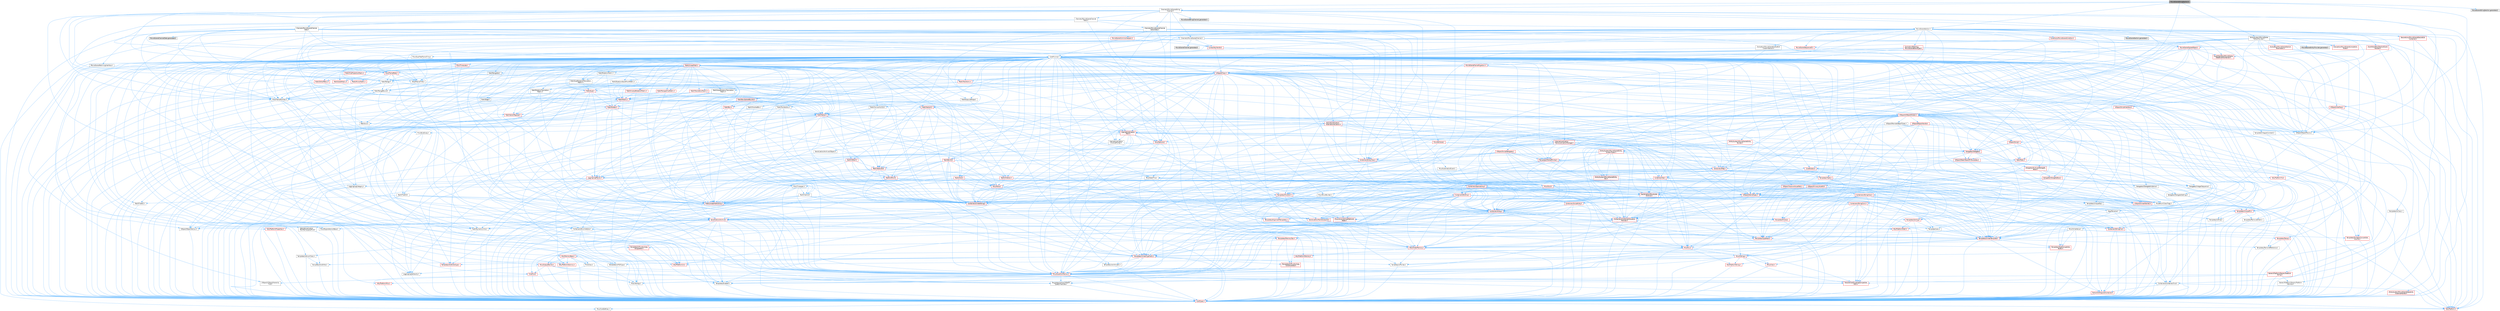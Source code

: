 digraph "MovieSceneStringSection.h"
{
 // INTERACTIVE_SVG=YES
 // LATEX_PDF_SIZE
  bgcolor="transparent";
  edge [fontname=Helvetica,fontsize=10,labelfontname=Helvetica,labelfontsize=10];
  node [fontname=Helvetica,fontsize=10,shape=box,height=0.2,width=0.4];
  Node1 [id="Node000001",label="MovieSceneStringSection.h",height=0.2,width=0.4,color="gray40", fillcolor="grey60", style="filled", fontcolor="black",tooltip=" "];
  Node1 -> Node2 [id="edge1_Node000001_Node000002",color="steelblue1",style="solid",tooltip=" "];
  Node2 [id="Node000002",label="Channels/MovieSceneString\lChannel.h",height=0.2,width=0.4,color="grey40", fillcolor="white", style="filled",URL="$d3/de2/MovieSceneStringChannel_8h.html",tooltip=" "];
  Node2 -> Node3 [id="edge2_Node000002_Node000003",color="steelblue1",style="solid",tooltip=" "];
  Node3 [id="Node000003",label="Channels/MovieSceneChannel.h",height=0.2,width=0.4,color="grey40", fillcolor="white", style="filled",URL="$d4/d41/MovieSceneChannel_8h.html",tooltip=" "];
  Node3 -> Node4 [id="edge3_Node000003_Node000004",color="steelblue1",style="solid",tooltip=" "];
  Node4 [id="Node000004",label="Containers/Array.h",height=0.2,width=0.4,color="red", fillcolor="#FFF0F0", style="filled",URL="$df/dd0/Array_8h.html",tooltip=" "];
  Node4 -> Node5 [id="edge4_Node000004_Node000005",color="steelblue1",style="solid",tooltip=" "];
  Node5 [id="Node000005",label="CoreTypes.h",height=0.2,width=0.4,color="red", fillcolor="#FFF0F0", style="filled",URL="$dc/dec/CoreTypes_8h.html",tooltip=" "];
  Node5 -> Node6 [id="edge5_Node000005_Node000006",color="steelblue1",style="solid",tooltip=" "];
  Node6 [id="Node000006",label="HAL/Platform.h",height=0.2,width=0.4,color="red", fillcolor="#FFF0F0", style="filled",URL="$d9/dd0/Platform_8h.html",tooltip=" "];
  Node5 -> Node18 [id="edge6_Node000005_Node000018",color="steelblue1",style="solid",tooltip=" "];
  Node18 [id="Node000018",label="Misc/CoreDefines.h",height=0.2,width=0.4,color="grey40", fillcolor="white", style="filled",URL="$d3/dd2/CoreDefines_8h.html",tooltip=" "];
  Node4 -> Node19 [id="edge7_Node000004_Node000019",color="steelblue1",style="solid",tooltip=" "];
  Node19 [id="Node000019",label="Misc/AssertionMacros.h",height=0.2,width=0.4,color="red", fillcolor="#FFF0F0", style="filled",URL="$d0/dfa/AssertionMacros_8h.html",tooltip=" "];
  Node19 -> Node5 [id="edge8_Node000019_Node000005",color="steelblue1",style="solid",tooltip=" "];
  Node19 -> Node6 [id="edge9_Node000019_Node000006",color="steelblue1",style="solid",tooltip=" "];
  Node19 -> Node20 [id="edge10_Node000019_Node000020",color="steelblue1",style="solid",tooltip=" "];
  Node20 [id="Node000020",label="HAL/PlatformMisc.h",height=0.2,width=0.4,color="red", fillcolor="#FFF0F0", style="filled",URL="$d0/df5/PlatformMisc_8h.html",tooltip=" "];
  Node20 -> Node5 [id="edge11_Node000020_Node000005",color="steelblue1",style="solid",tooltip=" "];
  Node19 -> Node56 [id="edge12_Node000019_Node000056",color="steelblue1",style="solid",tooltip=" "];
  Node56 [id="Node000056",label="Templates/EnableIf.h",height=0.2,width=0.4,color="grey40", fillcolor="white", style="filled",URL="$d7/d60/EnableIf_8h.html",tooltip=" "];
  Node56 -> Node5 [id="edge13_Node000056_Node000005",color="steelblue1",style="solid",tooltip=" "];
  Node19 -> Node57 [id="edge14_Node000019_Node000057",color="steelblue1",style="solid",tooltip=" "];
  Node57 [id="Node000057",label="Templates/IsArrayOrRefOf\lTypeByPredicate.h",height=0.2,width=0.4,color="grey40", fillcolor="white", style="filled",URL="$d6/da1/IsArrayOrRefOfTypeByPredicate_8h.html",tooltip=" "];
  Node57 -> Node5 [id="edge15_Node000057_Node000005",color="steelblue1",style="solid",tooltip=" "];
  Node19 -> Node60 [id="edge16_Node000019_Node000060",color="steelblue1",style="solid",tooltip=" "];
  Node60 [id="Node000060",label="Traits/IsCharEncodingCompatible\lWith.h",height=0.2,width=0.4,color="red", fillcolor="#FFF0F0", style="filled",URL="$df/dd1/IsCharEncodingCompatibleWith_8h.html",tooltip=" "];
  Node19 -> Node62 [id="edge17_Node000019_Node000062",color="steelblue1",style="solid",tooltip=" "];
  Node62 [id="Node000062",label="Misc/VarArgs.h",height=0.2,width=0.4,color="grey40", fillcolor="white", style="filled",URL="$d5/d6f/VarArgs_8h.html",tooltip=" "];
  Node62 -> Node5 [id="edge18_Node000062_Node000005",color="steelblue1",style="solid",tooltip=" "];
  Node4 -> Node70 [id="edge19_Node000004_Node000070",color="steelblue1",style="solid",tooltip=" "];
  Node70 [id="Node000070",label="Misc/IntrusiveUnsetOptional\lState.h",height=0.2,width=0.4,color="red", fillcolor="#FFF0F0", style="filled",URL="$d2/d0a/IntrusiveUnsetOptionalState_8h.html",tooltip=" "];
  Node4 -> Node74 [id="edge20_Node000004_Node000074",color="steelblue1",style="solid",tooltip=" "];
  Node74 [id="Node000074",label="HAL/UnrealMemory.h",height=0.2,width=0.4,color="red", fillcolor="#FFF0F0", style="filled",URL="$d9/d96/UnrealMemory_8h.html",tooltip=" "];
  Node74 -> Node5 [id="edge21_Node000074_Node000005",color="steelblue1",style="solid",tooltip=" "];
  Node74 -> Node78 [id="edge22_Node000074_Node000078",color="steelblue1",style="solid",tooltip=" "];
  Node78 [id="Node000078",label="HAL/MemoryBase.h",height=0.2,width=0.4,color="red", fillcolor="#FFF0F0", style="filled",URL="$d6/d9f/MemoryBase_8h.html",tooltip=" "];
  Node78 -> Node5 [id="edge23_Node000078_Node000005",color="steelblue1",style="solid",tooltip=" "];
  Node78 -> Node49 [id="edge24_Node000078_Node000049",color="steelblue1",style="solid",tooltip=" "];
  Node49 [id="Node000049",label="HAL/PlatformAtomics.h",height=0.2,width=0.4,color="red", fillcolor="#FFF0F0", style="filled",URL="$d3/d36/PlatformAtomics_8h.html",tooltip=" "];
  Node49 -> Node5 [id="edge25_Node000049_Node000005",color="steelblue1",style="solid",tooltip=" "];
  Node78 -> Node32 [id="edge26_Node000078_Node000032",color="steelblue1",style="solid",tooltip=" "];
  Node32 [id="Node000032",label="HAL/PlatformCrt.h",height=0.2,width=0.4,color="red", fillcolor="#FFF0F0", style="filled",URL="$d8/d75/PlatformCrt_8h.html",tooltip=" "];
  Node78 -> Node79 [id="edge27_Node000078_Node000079",color="steelblue1",style="solid",tooltip=" "];
  Node79 [id="Node000079",label="Misc/Exec.h",height=0.2,width=0.4,color="grey40", fillcolor="white", style="filled",URL="$de/ddb/Exec_8h.html",tooltip=" "];
  Node79 -> Node5 [id="edge28_Node000079_Node000005",color="steelblue1",style="solid",tooltip=" "];
  Node79 -> Node19 [id="edge29_Node000079_Node000019",color="steelblue1",style="solid",tooltip=" "];
  Node78 -> Node80 [id="edge30_Node000078_Node000080",color="steelblue1",style="solid",tooltip=" "];
  Node80 [id="Node000080",label="Misc/OutputDevice.h",height=0.2,width=0.4,color="red", fillcolor="#FFF0F0", style="filled",URL="$d7/d32/OutputDevice_8h.html",tooltip=" "];
  Node80 -> Node27 [id="edge31_Node000080_Node000027",color="steelblue1",style="solid",tooltip=" "];
  Node27 [id="Node000027",label="CoreFwd.h",height=0.2,width=0.4,color="red", fillcolor="#FFF0F0", style="filled",URL="$d1/d1e/CoreFwd_8h.html",tooltip=" "];
  Node27 -> Node5 [id="edge32_Node000027_Node000005",color="steelblue1",style="solid",tooltip=" "];
  Node27 -> Node28 [id="edge33_Node000027_Node000028",color="steelblue1",style="solid",tooltip=" "];
  Node28 [id="Node000028",label="Containers/ContainersFwd.h",height=0.2,width=0.4,color="grey40", fillcolor="white", style="filled",URL="$d4/d0a/ContainersFwd_8h.html",tooltip=" "];
  Node28 -> Node6 [id="edge34_Node000028_Node000006",color="steelblue1",style="solid",tooltip=" "];
  Node28 -> Node5 [id="edge35_Node000028_Node000005",color="steelblue1",style="solid",tooltip=" "];
  Node28 -> Node25 [id="edge36_Node000028_Node000025",color="steelblue1",style="solid",tooltip=" "];
  Node25 [id="Node000025",label="Traits/IsContiguousContainer.h",height=0.2,width=0.4,color="red", fillcolor="#FFF0F0", style="filled",URL="$d5/d3c/IsContiguousContainer_8h.html",tooltip=" "];
  Node25 -> Node5 [id="edge37_Node000025_Node000005",color="steelblue1",style="solid",tooltip=" "];
  Node27 -> Node30 [id="edge38_Node000027_Node000030",color="steelblue1",style="solid",tooltip=" "];
  Node30 [id="Node000030",label="UObject/UObjectHierarchy\lFwd.h",height=0.2,width=0.4,color="grey40", fillcolor="white", style="filled",URL="$d3/d13/UObjectHierarchyFwd_8h.html",tooltip=" "];
  Node80 -> Node5 [id="edge39_Node000080_Node000005",color="steelblue1",style="solid",tooltip=" "];
  Node80 -> Node81 [id="edge40_Node000080_Node000081",color="steelblue1",style="solid",tooltip=" "];
  Node81 [id="Node000081",label="Logging/LogVerbosity.h",height=0.2,width=0.4,color="grey40", fillcolor="white", style="filled",URL="$d2/d8f/LogVerbosity_8h.html",tooltip=" "];
  Node81 -> Node5 [id="edge41_Node000081_Node000005",color="steelblue1",style="solid",tooltip=" "];
  Node80 -> Node62 [id="edge42_Node000080_Node000062",color="steelblue1",style="solid",tooltip=" "];
  Node80 -> Node57 [id="edge43_Node000080_Node000057",color="steelblue1",style="solid",tooltip=" "];
  Node80 -> Node60 [id="edge44_Node000080_Node000060",color="steelblue1",style="solid",tooltip=" "];
  Node74 -> Node91 [id="edge45_Node000074_Node000091",color="steelblue1",style="solid",tooltip=" "];
  Node91 [id="Node000091",label="HAL/PlatformMemory.h",height=0.2,width=0.4,color="red", fillcolor="#FFF0F0", style="filled",URL="$de/d68/PlatformMemory_8h.html",tooltip=" "];
  Node91 -> Node5 [id="edge46_Node000091_Node000005",color="steelblue1",style="solid",tooltip=" "];
  Node74 -> Node94 [id="edge47_Node000074_Node000094",color="steelblue1",style="solid",tooltip=" "];
  Node94 [id="Node000094",label="Templates/IsPointer.h",height=0.2,width=0.4,color="grey40", fillcolor="white", style="filled",URL="$d7/d05/IsPointer_8h.html",tooltip=" "];
  Node94 -> Node5 [id="edge48_Node000094_Node000005",color="steelblue1",style="solid",tooltip=" "];
  Node4 -> Node95 [id="edge49_Node000004_Node000095",color="steelblue1",style="solid",tooltip=" "];
  Node95 [id="Node000095",label="Templates/UnrealTypeTraits.h",height=0.2,width=0.4,color="red", fillcolor="#FFF0F0", style="filled",URL="$d2/d2d/UnrealTypeTraits_8h.html",tooltip=" "];
  Node95 -> Node5 [id="edge50_Node000095_Node000005",color="steelblue1",style="solid",tooltip=" "];
  Node95 -> Node94 [id="edge51_Node000095_Node000094",color="steelblue1",style="solid",tooltip=" "];
  Node95 -> Node19 [id="edge52_Node000095_Node000019",color="steelblue1",style="solid",tooltip=" "];
  Node95 -> Node87 [id="edge53_Node000095_Node000087",color="steelblue1",style="solid",tooltip=" "];
  Node87 [id="Node000087",label="Templates/AndOrNot.h",height=0.2,width=0.4,color="grey40", fillcolor="white", style="filled",URL="$db/d0a/AndOrNot_8h.html",tooltip=" "];
  Node87 -> Node5 [id="edge54_Node000087_Node000005",color="steelblue1",style="solid",tooltip=" "];
  Node95 -> Node56 [id="edge55_Node000095_Node000056",color="steelblue1",style="solid",tooltip=" "];
  Node95 -> Node96 [id="edge56_Node000095_Node000096",color="steelblue1",style="solid",tooltip=" "];
  Node96 [id="Node000096",label="Templates/IsArithmetic.h",height=0.2,width=0.4,color="grey40", fillcolor="white", style="filled",URL="$d2/d5d/IsArithmetic_8h.html",tooltip=" "];
  Node96 -> Node5 [id="edge57_Node000096_Node000005",color="steelblue1",style="solid",tooltip=" "];
  Node95 -> Node98 [id="edge58_Node000095_Node000098",color="steelblue1",style="solid",tooltip=" "];
  Node98 [id="Node000098",label="Templates/IsPODType.h",height=0.2,width=0.4,color="grey40", fillcolor="white", style="filled",URL="$d7/db1/IsPODType_8h.html",tooltip=" "];
  Node98 -> Node5 [id="edge59_Node000098_Node000005",color="steelblue1",style="solid",tooltip=" "];
  Node95 -> Node99 [id="edge60_Node000095_Node000099",color="steelblue1",style="solid",tooltip=" "];
  Node99 [id="Node000099",label="Templates/IsUECoreType.h",height=0.2,width=0.4,color="red", fillcolor="#FFF0F0", style="filled",URL="$d1/db8/IsUECoreType_8h.html",tooltip=" "];
  Node99 -> Node5 [id="edge61_Node000099_Node000005",color="steelblue1",style="solid",tooltip=" "];
  Node95 -> Node88 [id="edge62_Node000095_Node000088",color="steelblue1",style="solid",tooltip=" "];
  Node88 [id="Node000088",label="Templates/IsTriviallyCopy\lConstructible.h",height=0.2,width=0.4,color="red", fillcolor="#FFF0F0", style="filled",URL="$d3/d78/IsTriviallyCopyConstructible_8h.html",tooltip=" "];
  Node88 -> Node5 [id="edge63_Node000088_Node000005",color="steelblue1",style="solid",tooltip=" "];
  Node4 -> Node100 [id="edge64_Node000004_Node000100",color="steelblue1",style="solid",tooltip=" "];
  Node100 [id="Node000100",label="Templates/UnrealTemplate.h",height=0.2,width=0.4,color="red", fillcolor="#FFF0F0", style="filled",URL="$d4/d24/UnrealTemplate_8h.html",tooltip=" "];
  Node100 -> Node5 [id="edge65_Node000100_Node000005",color="steelblue1",style="solid",tooltip=" "];
  Node100 -> Node94 [id="edge66_Node000100_Node000094",color="steelblue1",style="solid",tooltip=" "];
  Node100 -> Node74 [id="edge67_Node000100_Node000074",color="steelblue1",style="solid",tooltip=" "];
  Node100 -> Node95 [id="edge68_Node000100_Node000095",color="steelblue1",style="solid",tooltip=" "];
  Node100 -> Node103 [id="edge69_Node000100_Node000103",color="steelblue1",style="solid",tooltip=" "];
  Node103 [id="Node000103",label="Templates/RemoveReference.h",height=0.2,width=0.4,color="grey40", fillcolor="white", style="filled",URL="$da/dbe/RemoveReference_8h.html",tooltip=" "];
  Node103 -> Node5 [id="edge70_Node000103_Node000005",color="steelblue1",style="solid",tooltip=" "];
  Node100 -> Node104 [id="edge71_Node000100_Node000104",color="steelblue1",style="solid",tooltip=" "];
  Node104 [id="Node000104",label="Templates/TypeCompatible\lBytes.h",height=0.2,width=0.4,color="red", fillcolor="#FFF0F0", style="filled",URL="$df/d0a/TypeCompatibleBytes_8h.html",tooltip=" "];
  Node104 -> Node5 [id="edge72_Node000104_Node000005",color="steelblue1",style="solid",tooltip=" "];
  Node100 -> Node25 [id="edge73_Node000100_Node000025",color="steelblue1",style="solid",tooltip=" "];
  Node4 -> Node107 [id="edge74_Node000004_Node000107",color="steelblue1",style="solid",tooltip=" "];
  Node107 [id="Node000107",label="Containers/ContainerAllocation\lPolicies.h",height=0.2,width=0.4,color="red", fillcolor="#FFF0F0", style="filled",URL="$d7/dff/ContainerAllocationPolicies_8h.html",tooltip=" "];
  Node107 -> Node5 [id="edge75_Node000107_Node000005",color="steelblue1",style="solid",tooltip=" "];
  Node107 -> Node107 [id="edge76_Node000107_Node000107",color="steelblue1",style="solid",tooltip=" "];
  Node107 -> Node109 [id="edge77_Node000107_Node000109",color="steelblue1",style="solid",tooltip=" "];
  Node109 [id="Node000109",label="HAL/PlatformMath.h",height=0.2,width=0.4,color="red", fillcolor="#FFF0F0", style="filled",URL="$dc/d53/PlatformMath_8h.html",tooltip=" "];
  Node109 -> Node5 [id="edge78_Node000109_Node000005",color="steelblue1",style="solid",tooltip=" "];
  Node107 -> Node74 [id="edge79_Node000107_Node000074",color="steelblue1",style="solid",tooltip=" "];
  Node107 -> Node42 [id="edge80_Node000107_Node000042",color="steelblue1",style="solid",tooltip=" "];
  Node42 [id="Node000042",label="Math/NumericLimits.h",height=0.2,width=0.4,color="grey40", fillcolor="white", style="filled",URL="$df/d1b/NumericLimits_8h.html",tooltip=" "];
  Node42 -> Node5 [id="edge81_Node000042_Node000005",color="steelblue1",style="solid",tooltip=" "];
  Node107 -> Node19 [id="edge82_Node000107_Node000019",color="steelblue1",style="solid",tooltip=" "];
  Node107 -> Node118 [id="edge83_Node000107_Node000118",color="steelblue1",style="solid",tooltip=" "];
  Node118 [id="Node000118",label="Templates/MemoryOps.h",height=0.2,width=0.4,color="red", fillcolor="#FFF0F0", style="filled",URL="$db/dea/MemoryOps_8h.html",tooltip=" "];
  Node118 -> Node5 [id="edge84_Node000118_Node000005",color="steelblue1",style="solid",tooltip=" "];
  Node118 -> Node74 [id="edge85_Node000118_Node000074",color="steelblue1",style="solid",tooltip=" "];
  Node118 -> Node89 [id="edge86_Node000118_Node000089",color="steelblue1",style="solid",tooltip=" "];
  Node89 [id="Node000089",label="Templates/IsTriviallyCopy\lAssignable.h",height=0.2,width=0.4,color="red", fillcolor="#FFF0F0", style="filled",URL="$d2/df2/IsTriviallyCopyAssignable_8h.html",tooltip=" "];
  Node89 -> Node5 [id="edge87_Node000089_Node000005",color="steelblue1",style="solid",tooltip=" "];
  Node118 -> Node88 [id="edge88_Node000118_Node000088",color="steelblue1",style="solid",tooltip=" "];
  Node118 -> Node95 [id="edge89_Node000118_Node000095",color="steelblue1",style="solid",tooltip=" "];
  Node107 -> Node104 [id="edge90_Node000107_Node000104",color="steelblue1",style="solid",tooltip=" "];
  Node4 -> Node120 [id="edge91_Node000004_Node000120",color="steelblue1",style="solid",tooltip=" "];
  Node120 [id="Node000120",label="Serialization/Archive.h",height=0.2,width=0.4,color="red", fillcolor="#FFF0F0", style="filled",URL="$d7/d3b/Archive_8h.html",tooltip=" "];
  Node120 -> Node27 [id="edge92_Node000120_Node000027",color="steelblue1",style="solid",tooltip=" "];
  Node120 -> Node5 [id="edge93_Node000120_Node000005",color="steelblue1",style="solid",tooltip=" "];
  Node120 -> Node121 [id="edge94_Node000120_Node000121",color="steelblue1",style="solid",tooltip=" "];
  Node121 [id="Node000121",label="HAL/PlatformProperties.h",height=0.2,width=0.4,color="red", fillcolor="#FFF0F0", style="filled",URL="$d9/db0/PlatformProperties_8h.html",tooltip=" "];
  Node121 -> Node5 [id="edge95_Node000121_Node000005",color="steelblue1",style="solid",tooltip=" "];
  Node120 -> Node124 [id="edge96_Node000120_Node000124",color="steelblue1",style="solid",tooltip=" "];
  Node124 [id="Node000124",label="Internationalization\l/TextNamespaceFwd.h",height=0.2,width=0.4,color="grey40", fillcolor="white", style="filled",URL="$d8/d97/TextNamespaceFwd_8h.html",tooltip=" "];
  Node124 -> Node5 [id="edge97_Node000124_Node000005",color="steelblue1",style="solid",tooltip=" "];
  Node120 -> Node19 [id="edge98_Node000120_Node000019",color="steelblue1",style="solid",tooltip=" "];
  Node120 -> Node125 [id="edge99_Node000120_Node000125",color="steelblue1",style="solid",tooltip=" "];
  Node125 [id="Node000125",label="Misc/EngineVersionBase.h",height=0.2,width=0.4,color="grey40", fillcolor="white", style="filled",URL="$d5/d2b/EngineVersionBase_8h.html",tooltip=" "];
  Node125 -> Node5 [id="edge100_Node000125_Node000005",color="steelblue1",style="solid",tooltip=" "];
  Node120 -> Node62 [id="edge101_Node000120_Node000062",color="steelblue1",style="solid",tooltip=" "];
  Node120 -> Node56 [id="edge102_Node000120_Node000056",color="steelblue1",style="solid",tooltip=" "];
  Node120 -> Node57 [id="edge103_Node000120_Node000057",color="steelblue1",style="solid",tooltip=" "];
  Node120 -> Node128 [id="edge104_Node000120_Node000128",color="steelblue1",style="solid",tooltip=" "];
  Node128 [id="Node000128",label="Templates/IsEnumClass.h",height=0.2,width=0.4,color="grey40", fillcolor="white", style="filled",URL="$d7/d15/IsEnumClass_8h.html",tooltip=" "];
  Node128 -> Node5 [id="edge105_Node000128_Node000005",color="steelblue1",style="solid",tooltip=" "];
  Node128 -> Node87 [id="edge106_Node000128_Node000087",color="steelblue1",style="solid",tooltip=" "];
  Node120 -> Node100 [id="edge107_Node000120_Node000100",color="steelblue1",style="solid",tooltip=" "];
  Node120 -> Node60 [id="edge108_Node000120_Node000060",color="steelblue1",style="solid",tooltip=" "];
  Node120 -> Node129 [id="edge109_Node000120_Node000129",color="steelblue1",style="solid",tooltip=" "];
  Node129 [id="Node000129",label="UObject/ObjectVersion.h",height=0.2,width=0.4,color="grey40", fillcolor="white", style="filled",URL="$da/d63/ObjectVersion_8h.html",tooltip=" "];
  Node129 -> Node5 [id="edge110_Node000129_Node000005",color="steelblue1",style="solid",tooltip=" "];
  Node4 -> Node146 [id="edge111_Node000004_Node000146",color="steelblue1",style="solid",tooltip=" "];
  Node146 [id="Node000146",label="Templates/Invoke.h",height=0.2,width=0.4,color="red", fillcolor="#FFF0F0", style="filled",URL="$d7/deb/Invoke_8h.html",tooltip=" "];
  Node146 -> Node5 [id="edge112_Node000146_Node000005",color="steelblue1",style="solid",tooltip=" "];
  Node146 -> Node100 [id="edge113_Node000146_Node000100",color="steelblue1",style="solid",tooltip=" "];
  Node4 -> Node151 [id="edge114_Node000004_Node000151",color="steelblue1",style="solid",tooltip=" "];
  Node151 [id="Node000151",label="Templates/Less.h",height=0.2,width=0.4,color="grey40", fillcolor="white", style="filled",URL="$de/dc8/Less_8h.html",tooltip=" "];
  Node151 -> Node5 [id="edge115_Node000151_Node000005",color="steelblue1",style="solid",tooltip=" "];
  Node151 -> Node100 [id="edge116_Node000151_Node000100",color="steelblue1",style="solid",tooltip=" "];
  Node4 -> Node159 [id="edge117_Node000004_Node000159",color="steelblue1",style="solid",tooltip=" "];
  Node159 [id="Node000159",label="Templates/Sorting.h",height=0.2,width=0.4,color="red", fillcolor="#FFF0F0", style="filled",URL="$d3/d9e/Sorting_8h.html",tooltip=" "];
  Node159 -> Node5 [id="edge118_Node000159_Node000005",color="steelblue1",style="solid",tooltip=" "];
  Node159 -> Node109 [id="edge119_Node000159_Node000109",color="steelblue1",style="solid",tooltip=" "];
  Node159 -> Node151 [id="edge120_Node000159_Node000151",color="steelblue1",style="solid",tooltip=" "];
  Node4 -> Node163 [id="edge121_Node000004_Node000163",color="steelblue1",style="solid",tooltip=" "];
  Node163 [id="Node000163",label="Templates/AlignmentTemplates.h",height=0.2,width=0.4,color="red", fillcolor="#FFF0F0", style="filled",URL="$dd/d32/AlignmentTemplates_8h.html",tooltip=" "];
  Node163 -> Node5 [id="edge122_Node000163_Node000005",color="steelblue1",style="solid",tooltip=" "];
  Node163 -> Node94 [id="edge123_Node000163_Node000094",color="steelblue1",style="solid",tooltip=" "];
  Node3 -> Node164 [id="edge124_Node000003_Node000164",color="steelblue1",style="solid",tooltip=" "];
  Node164 [id="Node000164",label="Containers/ArrayView.h",height=0.2,width=0.4,color="red", fillcolor="#FFF0F0", style="filled",URL="$d7/df4/ArrayView_8h.html",tooltip=" "];
  Node164 -> Node5 [id="edge125_Node000164_Node000005",color="steelblue1",style="solid",tooltip=" "];
  Node164 -> Node28 [id="edge126_Node000164_Node000028",color="steelblue1",style="solid",tooltip=" "];
  Node164 -> Node19 [id="edge127_Node000164_Node000019",color="steelblue1",style="solid",tooltip=" "];
  Node164 -> Node70 [id="edge128_Node000164_Node000070",color="steelblue1",style="solid",tooltip=" "];
  Node164 -> Node146 [id="edge129_Node000164_Node000146",color="steelblue1",style="solid",tooltip=" "];
  Node164 -> Node95 [id="edge130_Node000164_Node000095",color="steelblue1",style="solid",tooltip=" "];
  Node164 -> Node4 [id="edge131_Node000164_Node000004",color="steelblue1",style="solid",tooltip=" "];
  Node164 -> Node162 [id="edge132_Node000164_Node000162",color="steelblue1",style="solid",tooltip=" "];
  Node162 [id="Node000162",label="Math/UnrealMathUtility.h",height=0.2,width=0.4,color="red", fillcolor="#FFF0F0", style="filled",URL="$db/db8/UnrealMathUtility_8h.html",tooltip=" "];
  Node162 -> Node5 [id="edge133_Node000162_Node000005",color="steelblue1",style="solid",tooltip=" "];
  Node162 -> Node19 [id="edge134_Node000162_Node000019",color="steelblue1",style="solid",tooltip=" "];
  Node162 -> Node109 [id="edge135_Node000162_Node000109",color="steelblue1",style="solid",tooltip=" "];
  Node3 -> Node165 [id="edge136_Node000003_Node000165",color="steelblue1",style="solid",tooltip=" "];
  Node165 [id="Node000165",label="Delegates/Delegate.h",height=0.2,width=0.4,color="red", fillcolor="#FFF0F0", style="filled",URL="$d4/d80/Delegate_8h.html",tooltip=" "];
  Node165 -> Node5 [id="edge137_Node000165_Node000005",color="steelblue1",style="solid",tooltip=" "];
  Node165 -> Node19 [id="edge138_Node000165_Node000019",color="steelblue1",style="solid",tooltip=" "];
  Node165 -> Node166 [id="edge139_Node000165_Node000166",color="steelblue1",style="solid",tooltip=" "];
  Node166 [id="Node000166",label="UObject/NameTypes.h",height=0.2,width=0.4,color="red", fillcolor="#FFF0F0", style="filled",URL="$d6/d35/NameTypes_8h.html",tooltip=" "];
  Node166 -> Node5 [id="edge140_Node000166_Node000005",color="steelblue1",style="solid",tooltip=" "];
  Node166 -> Node19 [id="edge141_Node000166_Node000019",color="steelblue1",style="solid",tooltip=" "];
  Node166 -> Node74 [id="edge142_Node000166_Node000074",color="steelblue1",style="solid",tooltip=" "];
  Node166 -> Node95 [id="edge143_Node000166_Node000095",color="steelblue1",style="solid",tooltip=" "];
  Node166 -> Node100 [id="edge144_Node000166_Node000100",color="steelblue1",style="solid",tooltip=" "];
  Node166 -> Node167 [id="edge145_Node000166_Node000167",color="steelblue1",style="solid",tooltip=" "];
  Node167 [id="Node000167",label="Containers/UnrealString.h",height=0.2,width=0.4,color="red", fillcolor="#FFF0F0", style="filled",URL="$d5/dba/UnrealString_8h.html",tooltip=" "];
  Node166 -> Node174 [id="edge146_Node000166_Node000174",color="steelblue1",style="solid",tooltip=" "];
  Node174 [id="Node000174",label="Containers/StringConv.h",height=0.2,width=0.4,color="red", fillcolor="#FFF0F0", style="filled",URL="$d3/ddf/StringConv_8h.html",tooltip=" "];
  Node174 -> Node5 [id="edge147_Node000174_Node000005",color="steelblue1",style="solid",tooltip=" "];
  Node174 -> Node19 [id="edge148_Node000174_Node000019",color="steelblue1",style="solid",tooltip=" "];
  Node174 -> Node107 [id="edge149_Node000174_Node000107",color="steelblue1",style="solid",tooltip=" "];
  Node174 -> Node4 [id="edge150_Node000174_Node000004",color="steelblue1",style="solid",tooltip=" "];
  Node174 -> Node137 [id="edge151_Node000174_Node000137",color="steelblue1",style="solid",tooltip=" "];
  Node137 [id="Node000137",label="Misc/CString.h",height=0.2,width=0.4,color="red", fillcolor="#FFF0F0", style="filled",URL="$d2/d49/CString_8h.html",tooltip=" "];
  Node137 -> Node5 [id="edge152_Node000137_Node000005",color="steelblue1",style="solid",tooltip=" "];
  Node137 -> Node32 [id="edge153_Node000137_Node000032",color="steelblue1",style="solid",tooltip=" "];
  Node137 -> Node76 [id="edge154_Node000137_Node000076",color="steelblue1",style="solid",tooltip=" "];
  Node76 [id="Node000076",label="HAL/PlatformString.h",height=0.2,width=0.4,color="red", fillcolor="#FFF0F0", style="filled",URL="$db/db5/PlatformString_8h.html",tooltip=" "];
  Node76 -> Node5 [id="edge155_Node000076_Node000005",color="steelblue1",style="solid",tooltip=" "];
  Node137 -> Node19 [id="edge156_Node000137_Node000019",color="steelblue1",style="solid",tooltip=" "];
  Node137 -> Node138 [id="edge157_Node000137_Node000138",color="steelblue1",style="solid",tooltip=" "];
  Node138 [id="Node000138",label="Misc/Char.h",height=0.2,width=0.4,color="red", fillcolor="#FFF0F0", style="filled",URL="$d0/d58/Char_8h.html",tooltip=" "];
  Node138 -> Node5 [id="edge158_Node000138_Node000005",color="steelblue1",style="solid",tooltip=" "];
  Node137 -> Node62 [id="edge159_Node000137_Node000062",color="steelblue1",style="solid",tooltip=" "];
  Node137 -> Node57 [id="edge160_Node000137_Node000057",color="steelblue1",style="solid",tooltip=" "];
  Node137 -> Node60 [id="edge161_Node000137_Node000060",color="steelblue1",style="solid",tooltip=" "];
  Node174 -> Node175 [id="edge162_Node000174_Node000175",color="steelblue1",style="solid",tooltip=" "];
  Node175 [id="Node000175",label="Templates/IsArray.h",height=0.2,width=0.4,color="grey40", fillcolor="white", style="filled",URL="$d8/d8d/IsArray_8h.html",tooltip=" "];
  Node175 -> Node5 [id="edge163_Node000175_Node000005",color="steelblue1",style="solid",tooltip=" "];
  Node174 -> Node100 [id="edge164_Node000174_Node000100",color="steelblue1",style="solid",tooltip=" "];
  Node174 -> Node95 [id="edge165_Node000174_Node000095",color="steelblue1",style="solid",tooltip=" "];
  Node174 -> Node60 [id="edge166_Node000174_Node000060",color="steelblue1",style="solid",tooltip=" "];
  Node174 -> Node25 [id="edge167_Node000174_Node000025",color="steelblue1",style="solid",tooltip=" "];
  Node166 -> Node22 [id="edge168_Node000166_Node000022",color="steelblue1",style="solid",tooltip=" "];
  Node22 [id="Node000022",label="Containers/StringFwd.h",height=0.2,width=0.4,color="red", fillcolor="#FFF0F0", style="filled",URL="$df/d37/StringFwd_8h.html",tooltip=" "];
  Node22 -> Node5 [id="edge169_Node000022_Node000005",color="steelblue1",style="solid",tooltip=" "];
  Node22 -> Node25 [id="edge170_Node000022_Node000025",color="steelblue1",style="solid",tooltip=" "];
  Node166 -> Node176 [id="edge171_Node000166_Node000176",color="steelblue1",style="solid",tooltip=" "];
  Node176 [id="Node000176",label="UObject/UnrealNames.h",height=0.2,width=0.4,color="red", fillcolor="#FFF0F0", style="filled",URL="$d8/db1/UnrealNames_8h.html",tooltip=" "];
  Node176 -> Node5 [id="edge172_Node000176_Node000005",color="steelblue1",style="solid",tooltip=" "];
  Node166 -> Node131 [id="edge173_Node000166_Node000131",color="steelblue1",style="solid",tooltip=" "];
  Node131 [id="Node000131",label="Serialization/MemoryLayout.h",height=0.2,width=0.4,color="red", fillcolor="#FFF0F0", style="filled",URL="$d7/d66/MemoryLayout_8h.html",tooltip=" "];
  Node131 -> Node134 [id="edge174_Node000131_Node000134",color="steelblue1",style="solid",tooltip=" "];
  Node134 [id="Node000134",label="Containers/EnumAsByte.h",height=0.2,width=0.4,color="grey40", fillcolor="white", style="filled",URL="$d6/d9a/EnumAsByte_8h.html",tooltip=" "];
  Node134 -> Node5 [id="edge175_Node000134_Node000005",color="steelblue1",style="solid",tooltip=" "];
  Node134 -> Node98 [id="edge176_Node000134_Node000098",color="steelblue1",style="solid",tooltip=" "];
  Node134 -> Node135 [id="edge177_Node000134_Node000135",color="steelblue1",style="solid",tooltip=" "];
  Node135 [id="Node000135",label="Templates/TypeHash.h",height=0.2,width=0.4,color="red", fillcolor="#FFF0F0", style="filled",URL="$d1/d62/TypeHash_8h.html",tooltip=" "];
  Node135 -> Node5 [id="edge178_Node000135_Node000005",color="steelblue1",style="solid",tooltip=" "];
  Node135 -> Node136 [id="edge179_Node000135_Node000136",color="steelblue1",style="solid",tooltip=" "];
  Node136 [id="Node000136",label="Misc/Crc.h",height=0.2,width=0.4,color="red", fillcolor="#FFF0F0", style="filled",URL="$d4/dd2/Crc_8h.html",tooltip=" "];
  Node136 -> Node5 [id="edge180_Node000136_Node000005",color="steelblue1",style="solid",tooltip=" "];
  Node136 -> Node76 [id="edge181_Node000136_Node000076",color="steelblue1",style="solid",tooltip=" "];
  Node136 -> Node19 [id="edge182_Node000136_Node000019",color="steelblue1",style="solid",tooltip=" "];
  Node136 -> Node137 [id="edge183_Node000136_Node000137",color="steelblue1",style="solid",tooltip=" "];
  Node136 -> Node138 [id="edge184_Node000136_Node000138",color="steelblue1",style="solid",tooltip=" "];
  Node136 -> Node95 [id="edge185_Node000136_Node000095",color="steelblue1",style="solid",tooltip=" "];
  Node131 -> Node22 [id="edge186_Node000131_Node000022",color="steelblue1",style="solid",tooltip=" "];
  Node131 -> Node74 [id="edge187_Node000131_Node000074",color="steelblue1",style="solid",tooltip=" "];
  Node131 -> Node56 [id="edge188_Node000131_Node000056",color="steelblue1",style="solid",tooltip=" "];
  Node131 -> Node100 [id="edge189_Node000131_Node000100",color="steelblue1",style="solid",tooltip=" "];
  Node166 -> Node70 [id="edge190_Node000166_Node000070",color="steelblue1",style="solid",tooltip=" "];
  Node165 -> Node183 [id="edge191_Node000165_Node000183",color="steelblue1",style="solid",tooltip=" "];
  Node183 [id="Node000183",label="Templates/SharedPointer.h",height=0.2,width=0.4,color="red", fillcolor="#FFF0F0", style="filled",URL="$d2/d17/SharedPointer_8h.html",tooltip=" "];
  Node183 -> Node5 [id="edge192_Node000183_Node000005",color="steelblue1",style="solid",tooltip=" "];
  Node183 -> Node70 [id="edge193_Node000183_Node000070",color="steelblue1",style="solid",tooltip=" "];
  Node183 -> Node184 [id="edge194_Node000183_Node000184",color="steelblue1",style="solid",tooltip=" "];
  Node184 [id="Node000184",label="Templates/PointerIsConvertible\lFromTo.h",height=0.2,width=0.4,color="red", fillcolor="#FFF0F0", style="filled",URL="$d6/d65/PointerIsConvertibleFromTo_8h.html",tooltip=" "];
  Node184 -> Node5 [id="edge195_Node000184_Node000005",color="steelblue1",style="solid",tooltip=" "];
  Node183 -> Node19 [id="edge196_Node000183_Node000019",color="steelblue1",style="solid",tooltip=" "];
  Node183 -> Node74 [id="edge197_Node000183_Node000074",color="steelblue1",style="solid",tooltip=" "];
  Node183 -> Node4 [id="edge198_Node000183_Node000004",color="steelblue1",style="solid",tooltip=" "];
  Node183 -> Node185 [id="edge199_Node000183_Node000185",color="steelblue1",style="solid",tooltip=" "];
  Node185 [id="Node000185",label="Containers/Map.h",height=0.2,width=0.4,color="red", fillcolor="#FFF0F0", style="filled",URL="$df/d79/Map_8h.html",tooltip=" "];
  Node185 -> Node5 [id="edge200_Node000185_Node000005",color="steelblue1",style="solid",tooltip=" "];
  Node185 -> Node186 [id="edge201_Node000185_Node000186",color="steelblue1",style="solid",tooltip=" "];
  Node186 [id="Node000186",label="Algo/Reverse.h",height=0.2,width=0.4,color="grey40", fillcolor="white", style="filled",URL="$d5/d93/Reverse_8h.html",tooltip=" "];
  Node186 -> Node5 [id="edge202_Node000186_Node000005",color="steelblue1",style="solid",tooltip=" "];
  Node186 -> Node100 [id="edge203_Node000186_Node000100",color="steelblue1",style="solid",tooltip=" "];
  Node185 -> Node187 [id="edge204_Node000185_Node000187",color="steelblue1",style="solid",tooltip=" "];
  Node187 [id="Node000187",label="Containers/Set.h",height=0.2,width=0.4,color="red", fillcolor="#FFF0F0", style="filled",URL="$d4/d45/Set_8h.html",tooltip=" "];
  Node187 -> Node107 [id="edge205_Node000187_Node000107",color="steelblue1",style="solid",tooltip=" "];
  Node187 -> Node189 [id="edge206_Node000187_Node000189",color="steelblue1",style="solid",tooltip=" "];
  Node189 [id="Node000189",label="Containers/SparseArray.h",height=0.2,width=0.4,color="red", fillcolor="#FFF0F0", style="filled",URL="$d5/dbf/SparseArray_8h.html",tooltip=" "];
  Node189 -> Node5 [id="edge207_Node000189_Node000005",color="steelblue1",style="solid",tooltip=" "];
  Node189 -> Node19 [id="edge208_Node000189_Node000019",color="steelblue1",style="solid",tooltip=" "];
  Node189 -> Node74 [id="edge209_Node000189_Node000074",color="steelblue1",style="solid",tooltip=" "];
  Node189 -> Node95 [id="edge210_Node000189_Node000095",color="steelblue1",style="solid",tooltip=" "];
  Node189 -> Node100 [id="edge211_Node000189_Node000100",color="steelblue1",style="solid",tooltip=" "];
  Node189 -> Node107 [id="edge212_Node000189_Node000107",color="steelblue1",style="solid",tooltip=" "];
  Node189 -> Node151 [id="edge213_Node000189_Node000151",color="steelblue1",style="solid",tooltip=" "];
  Node189 -> Node4 [id="edge214_Node000189_Node000004",color="steelblue1",style="solid",tooltip=" "];
  Node189 -> Node162 [id="edge215_Node000189_Node000162",color="steelblue1",style="solid",tooltip=" "];
  Node189 -> Node190 [id="edge216_Node000189_Node000190",color="steelblue1",style="solid",tooltip=" "];
  Node190 [id="Node000190",label="Containers/ScriptArray.h",height=0.2,width=0.4,color="red", fillcolor="#FFF0F0", style="filled",URL="$dc/daf/ScriptArray_8h.html",tooltip=" "];
  Node190 -> Node5 [id="edge217_Node000190_Node000005",color="steelblue1",style="solid",tooltip=" "];
  Node190 -> Node19 [id="edge218_Node000190_Node000019",color="steelblue1",style="solid",tooltip=" "];
  Node190 -> Node74 [id="edge219_Node000190_Node000074",color="steelblue1",style="solid",tooltip=" "];
  Node190 -> Node107 [id="edge220_Node000190_Node000107",color="steelblue1",style="solid",tooltip=" "];
  Node190 -> Node4 [id="edge221_Node000190_Node000004",color="steelblue1",style="solid",tooltip=" "];
  Node189 -> Node191 [id="edge222_Node000189_Node000191",color="steelblue1",style="solid",tooltip=" "];
  Node191 [id="Node000191",label="Containers/BitArray.h",height=0.2,width=0.4,color="red", fillcolor="#FFF0F0", style="filled",URL="$d1/de4/BitArray_8h.html",tooltip=" "];
  Node191 -> Node107 [id="edge223_Node000191_Node000107",color="steelblue1",style="solid",tooltip=" "];
  Node191 -> Node5 [id="edge224_Node000191_Node000005",color="steelblue1",style="solid",tooltip=" "];
  Node191 -> Node49 [id="edge225_Node000191_Node000049",color="steelblue1",style="solid",tooltip=" "];
  Node191 -> Node74 [id="edge226_Node000191_Node000074",color="steelblue1",style="solid",tooltip=" "];
  Node191 -> Node162 [id="edge227_Node000191_Node000162",color="steelblue1",style="solid",tooltip=" "];
  Node191 -> Node19 [id="edge228_Node000191_Node000019",color="steelblue1",style="solid",tooltip=" "];
  Node191 -> Node44 [id="edge229_Node000191_Node000044",color="steelblue1",style="solid",tooltip=" "];
  Node44 [id="Node000044",label="Misc/EnumClassFlags.h",height=0.2,width=0.4,color="grey40", fillcolor="white", style="filled",URL="$d8/de7/EnumClassFlags_8h.html",tooltip=" "];
  Node191 -> Node120 [id="edge230_Node000191_Node000120",color="steelblue1",style="solid",tooltip=" "];
  Node191 -> Node131 [id="edge231_Node000191_Node000131",color="steelblue1",style="solid",tooltip=" "];
  Node191 -> Node56 [id="edge232_Node000191_Node000056",color="steelblue1",style="solid",tooltip=" "];
  Node191 -> Node146 [id="edge233_Node000191_Node000146",color="steelblue1",style="solid",tooltip=" "];
  Node191 -> Node100 [id="edge234_Node000191_Node000100",color="steelblue1",style="solid",tooltip=" "];
  Node191 -> Node95 [id="edge235_Node000191_Node000095",color="steelblue1",style="solid",tooltip=" "];
  Node189 -> Node192 [id="edge236_Node000189_Node000192",color="steelblue1",style="solid",tooltip=" "];
  Node192 [id="Node000192",label="Serialization/Structured\lArchive.h",height=0.2,width=0.4,color="red", fillcolor="#FFF0F0", style="filled",URL="$d9/d1e/StructuredArchive_8h.html",tooltip=" "];
  Node192 -> Node4 [id="edge237_Node000192_Node000004",color="steelblue1",style="solid",tooltip=" "];
  Node192 -> Node107 [id="edge238_Node000192_Node000107",color="steelblue1",style="solid",tooltip=" "];
  Node192 -> Node5 [id="edge239_Node000192_Node000005",color="steelblue1",style="solid",tooltip=" "];
  Node192 -> Node120 [id="edge240_Node000192_Node000120",color="steelblue1",style="solid",tooltip=" "];
  Node192 -> Node203 [id="edge241_Node000192_Node000203",color="steelblue1",style="solid",tooltip=" "];
  Node203 [id="Node000203",label="Templates/UniqueObj.h",height=0.2,width=0.4,color="grey40", fillcolor="white", style="filled",URL="$da/d95/UniqueObj_8h.html",tooltip=" "];
  Node203 -> Node5 [id="edge242_Node000203_Node000005",color="steelblue1",style="solid",tooltip=" "];
  Node203 -> Node204 [id="edge243_Node000203_Node000204",color="steelblue1",style="solid",tooltip=" "];
  Node204 [id="Node000204",label="Templates/UniquePtr.h",height=0.2,width=0.4,color="red", fillcolor="#FFF0F0", style="filled",URL="$de/d1a/UniquePtr_8h.html",tooltip=" "];
  Node204 -> Node5 [id="edge244_Node000204_Node000005",color="steelblue1",style="solid",tooltip=" "];
  Node204 -> Node100 [id="edge245_Node000204_Node000100",color="steelblue1",style="solid",tooltip=" "];
  Node204 -> Node175 [id="edge246_Node000204_Node000175",color="steelblue1",style="solid",tooltip=" "];
  Node204 -> Node205 [id="edge247_Node000204_Node000205",color="steelblue1",style="solid",tooltip=" "];
  Node205 [id="Node000205",label="Templates/RemoveExtent.h",height=0.2,width=0.4,color="grey40", fillcolor="white", style="filled",URL="$dc/de9/RemoveExtent_8h.html",tooltip=" "];
  Node205 -> Node5 [id="edge248_Node000205_Node000005",color="steelblue1",style="solid",tooltip=" "];
  Node204 -> Node131 [id="edge249_Node000204_Node000131",color="steelblue1",style="solid",tooltip=" "];
  Node189 -> Node167 [id="edge250_Node000189_Node000167",color="steelblue1",style="solid",tooltip=" "];
  Node189 -> Node70 [id="edge251_Node000189_Node000070",color="steelblue1",style="solid",tooltip=" "];
  Node187 -> Node28 [id="edge252_Node000187_Node000028",color="steelblue1",style="solid",tooltip=" "];
  Node187 -> Node162 [id="edge253_Node000187_Node000162",color="steelblue1",style="solid",tooltip=" "];
  Node187 -> Node19 [id="edge254_Node000187_Node000019",color="steelblue1",style="solid",tooltip=" "];
  Node187 -> Node207 [id="edge255_Node000187_Node000207",color="steelblue1",style="solid",tooltip=" "];
  Node207 [id="Node000207",label="Misc/StructBuilder.h",height=0.2,width=0.4,color="grey40", fillcolor="white", style="filled",URL="$d9/db3/StructBuilder_8h.html",tooltip=" "];
  Node207 -> Node5 [id="edge256_Node000207_Node000005",color="steelblue1",style="solid",tooltip=" "];
  Node207 -> Node162 [id="edge257_Node000207_Node000162",color="steelblue1",style="solid",tooltip=" "];
  Node207 -> Node163 [id="edge258_Node000207_Node000163",color="steelblue1",style="solid",tooltip=" "];
  Node187 -> Node192 [id="edge259_Node000187_Node000192",color="steelblue1",style="solid",tooltip=" "];
  Node187 -> Node208 [id="edge260_Node000187_Node000208",color="steelblue1",style="solid",tooltip=" "];
  Node208 [id="Node000208",label="Templates/Function.h",height=0.2,width=0.4,color="red", fillcolor="#FFF0F0", style="filled",URL="$df/df5/Function_8h.html",tooltip=" "];
  Node208 -> Node5 [id="edge261_Node000208_Node000005",color="steelblue1",style="solid",tooltip=" "];
  Node208 -> Node19 [id="edge262_Node000208_Node000019",color="steelblue1",style="solid",tooltip=" "];
  Node208 -> Node70 [id="edge263_Node000208_Node000070",color="steelblue1",style="solid",tooltip=" "];
  Node208 -> Node74 [id="edge264_Node000208_Node000074",color="steelblue1",style="solid",tooltip=" "];
  Node208 -> Node95 [id="edge265_Node000208_Node000095",color="steelblue1",style="solid",tooltip=" "];
  Node208 -> Node146 [id="edge266_Node000208_Node000146",color="steelblue1",style="solid",tooltip=" "];
  Node208 -> Node100 [id="edge267_Node000208_Node000100",color="steelblue1",style="solid",tooltip=" "];
  Node208 -> Node162 [id="edge268_Node000208_Node000162",color="steelblue1",style="solid",tooltip=" "];
  Node187 -> Node159 [id="edge269_Node000187_Node000159",color="steelblue1",style="solid",tooltip=" "];
  Node187 -> Node135 [id="edge270_Node000187_Node000135",color="steelblue1",style="solid",tooltip=" "];
  Node187 -> Node100 [id="edge271_Node000187_Node000100",color="steelblue1",style="solid",tooltip=" "];
  Node185 -> Node167 [id="edge272_Node000185_Node000167",color="steelblue1",style="solid",tooltip=" "];
  Node185 -> Node19 [id="edge273_Node000185_Node000019",color="steelblue1",style="solid",tooltip=" "];
  Node185 -> Node207 [id="edge274_Node000185_Node000207",color="steelblue1",style="solid",tooltip=" "];
  Node185 -> Node208 [id="edge275_Node000185_Node000208",color="steelblue1",style="solid",tooltip=" "];
  Node185 -> Node159 [id="edge276_Node000185_Node000159",color="steelblue1",style="solid",tooltip=" "];
  Node185 -> Node211 [id="edge277_Node000185_Node000211",color="steelblue1",style="solid",tooltip=" "];
  Node211 [id="Node000211",label="Templates/Tuple.h",height=0.2,width=0.4,color="red", fillcolor="#FFF0F0", style="filled",URL="$d2/d4f/Tuple_8h.html",tooltip=" "];
  Node211 -> Node5 [id="edge278_Node000211_Node000005",color="steelblue1",style="solid",tooltip=" "];
  Node211 -> Node100 [id="edge279_Node000211_Node000100",color="steelblue1",style="solid",tooltip=" "];
  Node211 -> Node212 [id="edge280_Node000211_Node000212",color="steelblue1",style="solid",tooltip=" "];
  Node212 [id="Node000212",label="Delegates/IntegerSequence.h",height=0.2,width=0.4,color="grey40", fillcolor="white", style="filled",URL="$d2/dcc/IntegerSequence_8h.html",tooltip=" "];
  Node212 -> Node5 [id="edge281_Node000212_Node000005",color="steelblue1",style="solid",tooltip=" "];
  Node211 -> Node146 [id="edge282_Node000211_Node000146",color="steelblue1",style="solid",tooltip=" "];
  Node211 -> Node192 [id="edge283_Node000211_Node000192",color="steelblue1",style="solid",tooltip=" "];
  Node211 -> Node131 [id="edge284_Node000211_Node000131",color="steelblue1",style="solid",tooltip=" "];
  Node211 -> Node135 [id="edge285_Node000211_Node000135",color="steelblue1",style="solid",tooltip=" "];
  Node185 -> Node100 [id="edge286_Node000185_Node000100",color="steelblue1",style="solid",tooltip=" "];
  Node185 -> Node95 [id="edge287_Node000185_Node000095",color="steelblue1",style="solid",tooltip=" "];
  Node183 -> Node214 [id="edge288_Node000183_Node000214",color="steelblue1",style="solid",tooltip=" "];
  Node214 [id="Node000214",label="CoreGlobals.h",height=0.2,width=0.4,color="red", fillcolor="#FFF0F0", style="filled",URL="$d5/d8c/CoreGlobals_8h.html",tooltip=" "];
  Node214 -> Node167 [id="edge289_Node000214_Node000167",color="steelblue1",style="solid",tooltip=" "];
  Node214 -> Node5 [id="edge290_Node000214_Node000005",color="steelblue1",style="solid",tooltip=" "];
  Node214 -> Node215 [id="edge291_Node000214_Node000215",color="steelblue1",style="solid",tooltip=" "];
  Node215 [id="Node000215",label="HAL/PlatformTLS.h",height=0.2,width=0.4,color="red", fillcolor="#FFF0F0", style="filled",URL="$d0/def/PlatformTLS_8h.html",tooltip=" "];
  Node215 -> Node5 [id="edge292_Node000215_Node000005",color="steelblue1",style="solid",tooltip=" "];
  Node214 -> Node218 [id="edge293_Node000214_Node000218",color="steelblue1",style="solid",tooltip=" "];
  Node218 [id="Node000218",label="Logging/LogMacros.h",height=0.2,width=0.4,color="red", fillcolor="#FFF0F0", style="filled",URL="$d0/d16/LogMacros_8h.html",tooltip=" "];
  Node218 -> Node167 [id="edge294_Node000218_Node000167",color="steelblue1",style="solid",tooltip=" "];
  Node218 -> Node5 [id="edge295_Node000218_Node000005",color="steelblue1",style="solid",tooltip=" "];
  Node218 -> Node219 [id="edge296_Node000218_Node000219",color="steelblue1",style="solid",tooltip=" "];
  Node219 [id="Node000219",label="Logging/LogCategory.h",height=0.2,width=0.4,color="grey40", fillcolor="white", style="filled",URL="$d9/d36/LogCategory_8h.html",tooltip=" "];
  Node219 -> Node5 [id="edge297_Node000219_Node000005",color="steelblue1",style="solid",tooltip=" "];
  Node219 -> Node81 [id="edge298_Node000219_Node000081",color="steelblue1",style="solid",tooltip=" "];
  Node219 -> Node166 [id="edge299_Node000219_Node000166",color="steelblue1",style="solid",tooltip=" "];
  Node218 -> Node81 [id="edge300_Node000218_Node000081",color="steelblue1",style="solid",tooltip=" "];
  Node218 -> Node19 [id="edge301_Node000218_Node000019",color="steelblue1",style="solid",tooltip=" "];
  Node218 -> Node62 [id="edge302_Node000218_Node000062",color="steelblue1",style="solid",tooltip=" "];
  Node218 -> Node56 [id="edge303_Node000218_Node000056",color="steelblue1",style="solid",tooltip=" "];
  Node218 -> Node57 [id="edge304_Node000218_Node000057",color="steelblue1",style="solid",tooltip=" "];
  Node218 -> Node60 [id="edge305_Node000218_Node000060",color="steelblue1",style="solid",tooltip=" "];
  Node214 -> Node44 [id="edge306_Node000214_Node000044",color="steelblue1",style="solid",tooltip=" "];
  Node214 -> Node80 [id="edge307_Node000214_Node000080",color="steelblue1",style="solid",tooltip=" "];
  Node214 -> Node166 [id="edge308_Node000214_Node000166",color="steelblue1",style="solid",tooltip=" "];
  Node165 -> Node226 [id="edge309_Node000165_Node000226",color="steelblue1",style="solid",tooltip=" "];
  Node226 [id="Node000226",label="UObject/WeakObjectPtrTemplates.h",height=0.2,width=0.4,color="red", fillcolor="#FFF0F0", style="filled",URL="$d8/d3b/WeakObjectPtrTemplates_8h.html",tooltip=" "];
  Node226 -> Node5 [id="edge310_Node000226_Node000005",color="steelblue1",style="solid",tooltip=" "];
  Node226 -> Node185 [id="edge311_Node000226_Node000185",color="steelblue1",style="solid",tooltip=" "];
  Node165 -> Node229 [id="edge312_Node000165_Node000229",color="steelblue1",style="solid",tooltip=" "];
  Node229 [id="Node000229",label="Delegates/MulticastDelegate\lBase.h",height=0.2,width=0.4,color="red", fillcolor="#FFF0F0", style="filled",URL="$db/d16/MulticastDelegateBase_8h.html",tooltip=" "];
  Node229 -> Node5 [id="edge313_Node000229_Node000005",color="steelblue1",style="solid",tooltip=" "];
  Node229 -> Node107 [id="edge314_Node000229_Node000107",color="steelblue1",style="solid",tooltip=" "];
  Node229 -> Node4 [id="edge315_Node000229_Node000004",color="steelblue1",style="solid",tooltip=" "];
  Node229 -> Node162 [id="edge316_Node000229_Node000162",color="steelblue1",style="solid",tooltip=" "];
  Node229 -> Node230 [id="edge317_Node000229_Node000230",color="steelblue1",style="solid",tooltip=" "];
  Node230 [id="Node000230",label="Delegates/IDelegateInstance.h",height=0.2,width=0.4,color="grey40", fillcolor="white", style="filled",URL="$d2/d10/IDelegateInstance_8h.html",tooltip=" "];
  Node230 -> Node5 [id="edge318_Node000230_Node000005",color="steelblue1",style="solid",tooltip=" "];
  Node230 -> Node135 [id="edge319_Node000230_Node000135",color="steelblue1",style="solid",tooltip=" "];
  Node230 -> Node166 [id="edge320_Node000230_Node000166",color="steelblue1",style="solid",tooltip=" "];
  Node230 -> Node231 [id="edge321_Node000230_Node000231",color="steelblue1",style="solid",tooltip=" "];
  Node231 [id="Node000231",label="Delegates/DelegateSettings.h",height=0.2,width=0.4,color="grey40", fillcolor="white", style="filled",URL="$d0/d97/DelegateSettings_8h.html",tooltip=" "];
  Node231 -> Node5 [id="edge322_Node000231_Node000005",color="steelblue1",style="solid",tooltip=" "];
  Node229 -> Node232 [id="edge323_Node000229_Node000232",color="steelblue1",style="solid",tooltip=" "];
  Node232 [id="Node000232",label="Delegates/DelegateBase.h",height=0.2,width=0.4,color="red", fillcolor="#FFF0F0", style="filled",URL="$da/d67/DelegateBase_8h.html",tooltip=" "];
  Node232 -> Node5 [id="edge324_Node000232_Node000005",color="steelblue1",style="solid",tooltip=" "];
  Node232 -> Node107 [id="edge325_Node000232_Node000107",color="steelblue1",style="solid",tooltip=" "];
  Node232 -> Node162 [id="edge326_Node000232_Node000162",color="steelblue1",style="solid",tooltip=" "];
  Node232 -> Node166 [id="edge327_Node000232_Node000166",color="steelblue1",style="solid",tooltip=" "];
  Node232 -> Node231 [id="edge328_Node000232_Node000231",color="steelblue1",style="solid",tooltip=" "];
  Node232 -> Node230 [id="edge329_Node000232_Node000230",color="steelblue1",style="solid",tooltip=" "];
  Node165 -> Node212 [id="edge330_Node000165_Node000212",color="steelblue1",style="solid",tooltip=" "];
  Node3 -> Node6 [id="edge331_Node000003_Node000006",color="steelblue1",style="solid",tooltip=" "];
  Node3 -> Node244 [id="edge332_Node000003_Node000244",color="steelblue1",style="solid",tooltip=" "];
  Node244 [id="Node000244",label="Math/Range.h",height=0.2,width=0.4,color="grey40", fillcolor="white", style="filled",URL="$d9/db6/Range_8h.html",tooltip=" "];
  Node244 -> Node5 [id="edge333_Node000244_Node000005",color="steelblue1",style="solid",tooltip=" "];
  Node244 -> Node4 [id="edge334_Node000244_Node000004",color="steelblue1",style="solid",tooltip=" "];
  Node244 -> Node19 [id="edge335_Node000244_Node000019",color="steelblue1",style="solid",tooltip=" "];
  Node244 -> Node245 [id="edge336_Node000244_Node000245",color="steelblue1",style="solid",tooltip=" "];
  Node245 [id="Node000245",label="Misc/DateTime.h",height=0.2,width=0.4,color="grey40", fillcolor="white", style="filled",URL="$d1/de9/DateTime_8h.html",tooltip=" "];
  Node245 -> Node22 [id="edge337_Node000245_Node000022",color="steelblue1",style="solid",tooltip=" "];
  Node245 -> Node167 [id="edge338_Node000245_Node000167",color="steelblue1",style="solid",tooltip=" "];
  Node245 -> Node5 [id="edge339_Node000245_Node000005",color="steelblue1",style="solid",tooltip=" "];
  Node245 -> Node246 [id="edge340_Node000245_Node000246",color="steelblue1",style="solid",tooltip=" "];
  Node246 [id="Node000246",label="Misc/Timespan.h",height=0.2,width=0.4,color="grey40", fillcolor="white", style="filled",URL="$da/dd9/Timespan_8h.html",tooltip=" "];
  Node246 -> Node5 [id="edge341_Node000246_Node000005",color="steelblue1",style="solid",tooltip=" "];
  Node246 -> Node247 [id="edge342_Node000246_Node000247",color="steelblue1",style="solid",tooltip=" "];
  Node247 [id="Node000247",label="Math/Interval.h",height=0.2,width=0.4,color="grey40", fillcolor="white", style="filled",URL="$d1/d55/Interval_8h.html",tooltip=" "];
  Node247 -> Node5 [id="edge343_Node000247_Node000005",color="steelblue1",style="solid",tooltip=" "];
  Node247 -> Node96 [id="edge344_Node000247_Node000096",color="steelblue1",style="solid",tooltip=" "];
  Node247 -> Node95 [id="edge345_Node000247_Node000095",color="steelblue1",style="solid",tooltip=" "];
  Node247 -> Node42 [id="edge346_Node000247_Node000042",color="steelblue1",style="solid",tooltip=" "];
  Node247 -> Node162 [id="edge347_Node000247_Node000162",color="steelblue1",style="solid",tooltip=" "];
  Node246 -> Node162 [id="edge348_Node000246_Node000162",color="steelblue1",style="solid",tooltip=" "];
  Node246 -> Node19 [id="edge349_Node000246_Node000019",color="steelblue1",style="solid",tooltip=" "];
  Node245 -> Node120 [id="edge350_Node000245_Node000120",color="steelblue1",style="solid",tooltip=" "];
  Node245 -> Node192 [id="edge351_Node000245_Node000192",color="steelblue1",style="solid",tooltip=" "];
  Node245 -> Node135 [id="edge352_Node000245_Node000135",color="steelblue1",style="solid",tooltip=" "];
  Node244 -> Node248 [id="edge353_Node000244_Node000248",color="steelblue1",style="solid",tooltip=" "];
  Node248 [id="Node000248",label="Math/RangeBound.h",height=0.2,width=0.4,color="grey40", fillcolor="white", style="filled",URL="$d7/dd8/RangeBound_8h.html",tooltip=" "];
  Node248 -> Node5 [id="edge354_Node000248_Node000005",color="steelblue1",style="solid",tooltip=" "];
  Node248 -> Node19 [id="edge355_Node000248_Node000019",color="steelblue1",style="solid",tooltip=" "];
  Node248 -> Node135 [id="edge356_Node000248_Node000135",color="steelblue1",style="solid",tooltip=" "];
  Node248 -> Node134 [id="edge357_Node000248_Node000134",color="steelblue1",style="solid",tooltip=" "];
  Node248 -> Node249 [id="edge358_Node000248_Node000249",color="steelblue1",style="solid",tooltip=" "];
  Node249 [id="Node000249",label="Misc/FrameNumber.h",height=0.2,width=0.4,color="grey40", fillcolor="white", style="filled",URL="$dd/dbd/FrameNumber_8h.html",tooltip=" "];
  Node249 -> Node5 [id="edge359_Node000249_Node000005",color="steelblue1",style="solid",tooltip=" "];
  Node249 -> Node42 [id="edge360_Node000249_Node000042",color="steelblue1",style="solid",tooltip=" "];
  Node249 -> Node162 [id="edge361_Node000249_Node000162",color="steelblue1",style="solid",tooltip=" "];
  Node249 -> Node56 [id="edge362_Node000249_Node000056",color="steelblue1",style="solid",tooltip=" "];
  Node249 -> Node95 [id="edge363_Node000249_Node000095",color="steelblue1",style="solid",tooltip=" "];
  Node248 -> Node245 [id="edge364_Node000248_Node000245",color="steelblue1",style="solid",tooltip=" "];
  Node244 -> Node249 [id="edge365_Node000244_Node000249",color="steelblue1",style="solid",tooltip=" "];
  Node244 -> Node120 [id="edge366_Node000244_Node000120",color="steelblue1",style="solid",tooltip=" "];
  Node3 -> Node18 [id="edge367_Node000003_Node000018",color="steelblue1",style="solid",tooltip=" "];
  Node3 -> Node249 [id="edge368_Node000003_Node000249",color="steelblue1",style="solid",tooltip=" "];
  Node3 -> Node250 [id="edge369_Node000003_Node000250",color="steelblue1",style="solid",tooltip=" "];
  Node250 [id="Node000250",label="Misc/FrameRate.h",height=0.2,width=0.4,color="red", fillcolor="#FFF0F0", style="filled",URL="$d1/d9e/FrameRate_8h.html",tooltip=" "];
  Node250 -> Node6 [id="edge370_Node000250_Node000006",color="steelblue1",style="solid",tooltip=" "];
  Node250 -> Node251 [id="edge371_Node000250_Node000251",color="steelblue1",style="solid",tooltip=" "];
  Node251 [id="Node000251",label="Internationalization\l/Text.h",height=0.2,width=0.4,color="red", fillcolor="#FFF0F0", style="filled",URL="$d6/d35/Text_8h.html",tooltip=" "];
  Node251 -> Node5 [id="edge372_Node000251_Node000005",color="steelblue1",style="solid",tooltip=" "];
  Node251 -> Node49 [id="edge373_Node000251_Node000049",color="steelblue1",style="solid",tooltip=" "];
  Node251 -> Node19 [id="edge374_Node000251_Node000019",color="steelblue1",style="solid",tooltip=" "];
  Node251 -> Node44 [id="edge375_Node000251_Node000044",color="steelblue1",style="solid",tooltip=" "];
  Node251 -> Node95 [id="edge376_Node000251_Node000095",color="steelblue1",style="solid",tooltip=" "];
  Node251 -> Node4 [id="edge377_Node000251_Node000004",color="steelblue1",style="solid",tooltip=" "];
  Node251 -> Node167 [id="edge378_Node000251_Node000167",color="steelblue1",style="solid",tooltip=" "];
  Node251 -> Node134 [id="edge379_Node000251_Node000134",color="steelblue1",style="solid",tooltip=" "];
  Node251 -> Node183 [id="edge380_Node000251_Node000183",color="steelblue1",style="solid",tooltip=" "];
  Node251 -> Node255 [id="edge381_Node000251_Node000255",color="steelblue1",style="solid",tooltip=" "];
  Node255 [id="Node000255",label="Internationalization\l/CulturePointer.h",height=0.2,width=0.4,color="grey40", fillcolor="white", style="filled",URL="$d6/dbe/CulturePointer_8h.html",tooltip=" "];
  Node255 -> Node5 [id="edge382_Node000255_Node000005",color="steelblue1",style="solid",tooltip=" "];
  Node255 -> Node183 [id="edge383_Node000255_Node000183",color="steelblue1",style="solid",tooltip=" "];
  Node251 -> Node257 [id="edge384_Node000251_Node000257",color="steelblue1",style="solid",tooltip=" "];
  Node257 [id="Node000257",label="Internationalization\l/TextLocalizationManager.h",height=0.2,width=0.4,color="red", fillcolor="#FFF0F0", style="filled",URL="$d5/d2e/TextLocalizationManager_8h.html",tooltip=" "];
  Node257 -> Node4 [id="edge385_Node000257_Node000004",color="steelblue1",style="solid",tooltip=" "];
  Node257 -> Node164 [id="edge386_Node000257_Node000164",color="steelblue1",style="solid",tooltip=" "];
  Node257 -> Node107 [id="edge387_Node000257_Node000107",color="steelblue1",style="solid",tooltip=" "];
  Node257 -> Node185 [id="edge388_Node000257_Node000185",color="steelblue1",style="solid",tooltip=" "];
  Node257 -> Node187 [id="edge389_Node000257_Node000187",color="steelblue1",style="solid",tooltip=" "];
  Node257 -> Node167 [id="edge390_Node000257_Node000167",color="steelblue1",style="solid",tooltip=" "];
  Node257 -> Node5 [id="edge391_Node000257_Node000005",color="steelblue1",style="solid",tooltip=" "];
  Node257 -> Node165 [id="edge392_Node000257_Node000165",color="steelblue1",style="solid",tooltip=" "];
  Node257 -> Node136 [id="edge393_Node000257_Node000136",color="steelblue1",style="solid",tooltip=" "];
  Node257 -> Node44 [id="edge394_Node000257_Node000044",color="steelblue1",style="solid",tooltip=" "];
  Node257 -> Node208 [id="edge395_Node000257_Node000208",color="steelblue1",style="solid",tooltip=" "];
  Node257 -> Node183 [id="edge396_Node000257_Node000183",color="steelblue1",style="solid",tooltip=" "];
  Node251 -> Node200 [id="edge397_Node000251_Node000200",color="steelblue1",style="solid",tooltip=" "];
  Node200 [id="Node000200",label="Misc/Optional.h",height=0.2,width=0.4,color="red", fillcolor="#FFF0F0", style="filled",URL="$d2/dae/Optional_8h.html",tooltip=" "];
  Node200 -> Node5 [id="edge398_Node000200_Node000005",color="steelblue1",style="solid",tooltip=" "];
  Node200 -> Node19 [id="edge399_Node000200_Node000019",color="steelblue1",style="solid",tooltip=" "];
  Node200 -> Node70 [id="edge400_Node000200_Node000070",color="steelblue1",style="solid",tooltip=" "];
  Node200 -> Node118 [id="edge401_Node000200_Node000118",color="steelblue1",style="solid",tooltip=" "];
  Node200 -> Node100 [id="edge402_Node000200_Node000100",color="steelblue1",style="solid",tooltip=" "];
  Node200 -> Node120 [id="edge403_Node000200_Node000120",color="steelblue1",style="solid",tooltip=" "];
  Node251 -> Node204 [id="edge404_Node000251_Node000204",color="steelblue1",style="solid",tooltip=" "];
  Node250 -> Node42 [id="edge405_Node000250_Node000042",color="steelblue1",style="solid",tooltip=" "];
  Node250 -> Node244 [id="edge406_Node000250_Node000244",color="steelblue1",style="solid",tooltip=" "];
  Node250 -> Node248 [id="edge407_Node000250_Node000248",color="steelblue1",style="solid",tooltip=" "];
  Node250 -> Node162 [id="edge408_Node000250_Node000162",color="steelblue1",style="solid",tooltip=" "];
  Node250 -> Node249 [id="edge409_Node000250_Node000249",color="steelblue1",style="solid",tooltip=" "];
  Node250 -> Node265 [id="edge410_Node000250_Node000265",color="steelblue1",style="solid",tooltip=" "];
  Node265 [id="Node000265",label="Misc/FrameTime.h",height=0.2,width=0.4,color="grey40", fillcolor="white", style="filled",URL="$d8/d9a/FrameTime_8h.html",tooltip=" "];
  Node265 -> Node249 [id="edge411_Node000265_Node000249",color="steelblue1",style="solid",tooltip=" "];
  Node265 -> Node19 [id="edge412_Node000265_Node000019",color="steelblue1",style="solid",tooltip=" "];
  Node265 -> Node56 [id="edge413_Node000265_Node000056",color="steelblue1",style="solid",tooltip=" "];
  Node265 -> Node167 [id="edge414_Node000265_Node000167",color="steelblue1",style="solid",tooltip=" "];
  Node3 -> Node269 [id="edge415_Node000003_Node000269",color="steelblue1",style="solid",tooltip=" "];
  Node269 [id="Node000269",label="Curves/KeyHandle.h",height=0.2,width=0.4,color="red", fillcolor="#FFF0F0", style="filled",URL="$da/d21/KeyHandle_8h.html",tooltip=" "];
  Node269 -> Node270 [id="edge416_Node000269_Node000270",color="steelblue1",style="solid",tooltip=" "];
  Node270 [id="Node000270",label="CoreMinimal.h",height=0.2,width=0.4,color="grey40", fillcolor="white", style="filled",URL="$d7/d67/CoreMinimal_8h.html",tooltip=" "];
  Node270 -> Node5 [id="edge417_Node000270_Node000005",color="steelblue1",style="solid",tooltip=" "];
  Node270 -> Node27 [id="edge418_Node000270_Node000027",color="steelblue1",style="solid",tooltip=" "];
  Node270 -> Node30 [id="edge419_Node000270_Node000030",color="steelblue1",style="solid",tooltip=" "];
  Node270 -> Node28 [id="edge420_Node000270_Node000028",color="steelblue1",style="solid",tooltip=" "];
  Node270 -> Node62 [id="edge421_Node000270_Node000062",color="steelblue1",style="solid",tooltip=" "];
  Node270 -> Node81 [id="edge422_Node000270_Node000081",color="steelblue1",style="solid",tooltip=" "];
  Node270 -> Node80 [id="edge423_Node000270_Node000080",color="steelblue1",style="solid",tooltip=" "];
  Node270 -> Node32 [id="edge424_Node000270_Node000032",color="steelblue1",style="solid",tooltip=" "];
  Node270 -> Node20 [id="edge425_Node000270_Node000020",color="steelblue1",style="solid",tooltip=" "];
  Node270 -> Node19 [id="edge426_Node000270_Node000019",color="steelblue1",style="solid",tooltip=" "];
  Node270 -> Node94 [id="edge427_Node000270_Node000094",color="steelblue1",style="solid",tooltip=" "];
  Node270 -> Node91 [id="edge428_Node000270_Node000091",color="steelblue1",style="solid",tooltip=" "];
  Node270 -> Node49 [id="edge429_Node000270_Node000049",color="steelblue1",style="solid",tooltip=" "];
  Node270 -> Node79 [id="edge430_Node000270_Node000079",color="steelblue1",style="solid",tooltip=" "];
  Node270 -> Node78 [id="edge431_Node000270_Node000078",color="steelblue1",style="solid",tooltip=" "];
  Node270 -> Node74 [id="edge432_Node000270_Node000074",color="steelblue1",style="solid",tooltip=" "];
  Node270 -> Node96 [id="edge433_Node000270_Node000096",color="steelblue1",style="solid",tooltip=" "];
  Node270 -> Node87 [id="edge434_Node000270_Node000087",color="steelblue1",style="solid",tooltip=" "];
  Node270 -> Node98 [id="edge435_Node000270_Node000098",color="steelblue1",style="solid",tooltip=" "];
  Node270 -> Node99 [id="edge436_Node000270_Node000099",color="steelblue1",style="solid",tooltip=" "];
  Node270 -> Node88 [id="edge437_Node000270_Node000088",color="steelblue1",style="solid",tooltip=" "];
  Node270 -> Node95 [id="edge438_Node000270_Node000095",color="steelblue1",style="solid",tooltip=" "];
  Node270 -> Node56 [id="edge439_Node000270_Node000056",color="steelblue1",style="solid",tooltip=" "];
  Node270 -> Node103 [id="edge440_Node000270_Node000103",color="steelblue1",style="solid",tooltip=" "];
  Node270 -> Node271 [id="edge441_Node000270_Node000271",color="steelblue1",style="solid",tooltip=" "];
  Node271 [id="Node000271",label="Templates/IntegralConstant.h",height=0.2,width=0.4,color="grey40", fillcolor="white", style="filled",URL="$db/d1b/IntegralConstant_8h.html",tooltip=" "];
  Node271 -> Node5 [id="edge442_Node000271_Node000005",color="steelblue1",style="solid",tooltip=" "];
  Node270 -> Node272 [id="edge443_Node000270_Node000272",color="steelblue1",style="solid",tooltip=" "];
  Node272 [id="Node000272",label="Templates/IsClass.h",height=0.2,width=0.4,color="grey40", fillcolor="white", style="filled",URL="$db/dcb/IsClass_8h.html",tooltip=" "];
  Node272 -> Node5 [id="edge444_Node000272_Node000005",color="steelblue1",style="solid",tooltip=" "];
  Node270 -> Node104 [id="edge445_Node000270_Node000104",color="steelblue1",style="solid",tooltip=" "];
  Node270 -> Node25 [id="edge446_Node000270_Node000025",color="steelblue1",style="solid",tooltip=" "];
  Node270 -> Node100 [id="edge447_Node000270_Node000100",color="steelblue1",style="solid",tooltip=" "];
  Node270 -> Node42 [id="edge448_Node000270_Node000042",color="steelblue1",style="solid",tooltip=" "];
  Node270 -> Node109 [id="edge449_Node000270_Node000109",color="steelblue1",style="solid",tooltip=" "];
  Node270 -> Node89 [id="edge450_Node000270_Node000089",color="steelblue1",style="solid",tooltip=" "];
  Node270 -> Node118 [id="edge451_Node000270_Node000118",color="steelblue1",style="solid",tooltip=" "];
  Node270 -> Node107 [id="edge452_Node000270_Node000107",color="steelblue1",style="solid",tooltip=" "];
  Node270 -> Node128 [id="edge453_Node000270_Node000128",color="steelblue1",style="solid",tooltip=" "];
  Node270 -> Node121 [id="edge454_Node000270_Node000121",color="steelblue1",style="solid",tooltip=" "];
  Node270 -> Node125 [id="edge455_Node000270_Node000125",color="steelblue1",style="solid",tooltip=" "];
  Node270 -> Node124 [id="edge456_Node000270_Node000124",color="steelblue1",style="solid",tooltip=" "];
  Node270 -> Node120 [id="edge457_Node000270_Node000120",color="steelblue1",style="solid",tooltip=" "];
  Node270 -> Node151 [id="edge458_Node000270_Node000151",color="steelblue1",style="solid",tooltip=" "];
  Node270 -> Node159 [id="edge459_Node000270_Node000159",color="steelblue1",style="solid",tooltip=" "];
  Node270 -> Node138 [id="edge460_Node000270_Node000138",color="steelblue1",style="solid",tooltip=" "];
  Node270 -> Node273 [id="edge461_Node000270_Node000273",color="steelblue1",style="solid",tooltip=" "];
  Node273 [id="Node000273",label="GenericPlatform/GenericPlatform\lStricmp.h",height=0.2,width=0.4,color="grey40", fillcolor="white", style="filled",URL="$d2/d86/GenericPlatformStricmp_8h.html",tooltip=" "];
  Node273 -> Node5 [id="edge462_Node000273_Node000005",color="steelblue1",style="solid",tooltip=" "];
  Node270 -> Node274 [id="edge463_Node000270_Node000274",color="steelblue1",style="solid",tooltip=" "];
  Node274 [id="Node000274",label="GenericPlatform/GenericPlatform\lString.h",height=0.2,width=0.4,color="red", fillcolor="#FFF0F0", style="filled",URL="$dd/d20/GenericPlatformString_8h.html",tooltip=" "];
  Node274 -> Node5 [id="edge464_Node000274_Node000005",color="steelblue1",style="solid",tooltip=" "];
  Node274 -> Node273 [id="edge465_Node000274_Node000273",color="steelblue1",style="solid",tooltip=" "];
  Node274 -> Node56 [id="edge466_Node000274_Node000056",color="steelblue1",style="solid",tooltip=" "];
  Node274 -> Node60 [id="edge467_Node000274_Node000060",color="steelblue1",style="solid",tooltip=" "];
  Node270 -> Node76 [id="edge468_Node000270_Node000076",color="steelblue1",style="solid",tooltip=" "];
  Node270 -> Node137 [id="edge469_Node000270_Node000137",color="steelblue1",style="solid",tooltip=" "];
  Node270 -> Node136 [id="edge470_Node000270_Node000136",color="steelblue1",style="solid",tooltip=" "];
  Node270 -> Node162 [id="edge471_Node000270_Node000162",color="steelblue1",style="solid",tooltip=" "];
  Node270 -> Node167 [id="edge472_Node000270_Node000167",color="steelblue1",style="solid",tooltip=" "];
  Node270 -> Node4 [id="edge473_Node000270_Node000004",color="steelblue1",style="solid",tooltip=" "];
  Node270 -> Node249 [id="edge474_Node000270_Node000249",color="steelblue1",style="solid",tooltip=" "];
  Node270 -> Node246 [id="edge475_Node000270_Node000246",color="steelblue1",style="solid",tooltip=" "];
  Node270 -> Node174 [id="edge476_Node000270_Node000174",color="steelblue1",style="solid",tooltip=" "];
  Node270 -> Node176 [id="edge477_Node000270_Node000176",color="steelblue1",style="solid",tooltip=" "];
  Node270 -> Node166 [id="edge478_Node000270_Node000166",color="steelblue1",style="solid",tooltip=" "];
  Node270 -> Node275 [id="edge479_Node000270_Node000275",color="steelblue1",style="solid",tooltip=" "];
  Node275 [id="Node000275",label="Misc/Parse.h",height=0.2,width=0.4,color="red", fillcolor="#FFF0F0", style="filled",URL="$dc/d71/Parse_8h.html",tooltip=" "];
  Node275 -> Node22 [id="edge480_Node000275_Node000022",color="steelblue1",style="solid",tooltip=" "];
  Node275 -> Node167 [id="edge481_Node000275_Node000167",color="steelblue1",style="solid",tooltip=" "];
  Node275 -> Node5 [id="edge482_Node000275_Node000005",color="steelblue1",style="solid",tooltip=" "];
  Node275 -> Node32 [id="edge483_Node000275_Node000032",color="steelblue1",style="solid",tooltip=" "];
  Node275 -> Node44 [id="edge484_Node000275_Node000044",color="steelblue1",style="solid",tooltip=" "];
  Node275 -> Node208 [id="edge485_Node000275_Node000208",color="steelblue1",style="solid",tooltip=" "];
  Node270 -> Node163 [id="edge486_Node000270_Node000163",color="steelblue1",style="solid",tooltip=" "];
  Node270 -> Node207 [id="edge487_Node000270_Node000207",color="steelblue1",style="solid",tooltip=" "];
  Node270 -> Node111 [id="edge488_Node000270_Node000111",color="steelblue1",style="solid",tooltip=" "];
  Node111 [id="Node000111",label="Templates/Decay.h",height=0.2,width=0.4,color="red", fillcolor="#FFF0F0", style="filled",URL="$dd/d0f/Decay_8h.html",tooltip=" "];
  Node111 -> Node5 [id="edge489_Node000111_Node000005",color="steelblue1",style="solid",tooltip=" "];
  Node111 -> Node103 [id="edge490_Node000111_Node000103",color="steelblue1",style="solid",tooltip=" "];
  Node270 -> Node184 [id="edge491_Node000270_Node000184",color="steelblue1",style="solid",tooltip=" "];
  Node270 -> Node146 [id="edge492_Node000270_Node000146",color="steelblue1",style="solid",tooltip=" "];
  Node270 -> Node208 [id="edge493_Node000270_Node000208",color="steelblue1",style="solid",tooltip=" "];
  Node270 -> Node135 [id="edge494_Node000270_Node000135",color="steelblue1",style="solid",tooltip=" "];
  Node270 -> Node190 [id="edge495_Node000270_Node000190",color="steelblue1",style="solid",tooltip=" "];
  Node270 -> Node191 [id="edge496_Node000270_Node000191",color="steelblue1",style="solid",tooltip=" "];
  Node270 -> Node189 [id="edge497_Node000270_Node000189",color="steelblue1",style="solid",tooltip=" "];
  Node270 -> Node187 [id="edge498_Node000270_Node000187",color="steelblue1",style="solid",tooltip=" "];
  Node270 -> Node186 [id="edge499_Node000270_Node000186",color="steelblue1",style="solid",tooltip=" "];
  Node270 -> Node185 [id="edge500_Node000270_Node000185",color="steelblue1",style="solid",tooltip=" "];
  Node270 -> Node276 [id="edge501_Node000270_Node000276",color="steelblue1",style="solid",tooltip=" "];
  Node276 [id="Node000276",label="Math/IntPoint.h",height=0.2,width=0.4,color="red", fillcolor="#FFF0F0", style="filled",URL="$d3/df7/IntPoint_8h.html",tooltip=" "];
  Node276 -> Node5 [id="edge502_Node000276_Node000005",color="steelblue1",style="solid",tooltip=" "];
  Node276 -> Node19 [id="edge503_Node000276_Node000019",color="steelblue1",style="solid",tooltip=" "];
  Node276 -> Node275 [id="edge504_Node000276_Node000275",color="steelblue1",style="solid",tooltip=" "];
  Node276 -> Node162 [id="edge505_Node000276_Node000162",color="steelblue1",style="solid",tooltip=" "];
  Node276 -> Node167 [id="edge506_Node000276_Node000167",color="steelblue1",style="solid",tooltip=" "];
  Node276 -> Node192 [id="edge507_Node000276_Node000192",color="steelblue1",style="solid",tooltip=" "];
  Node276 -> Node135 [id="edge508_Node000276_Node000135",color="steelblue1",style="solid",tooltip=" "];
  Node270 -> Node278 [id="edge509_Node000270_Node000278",color="steelblue1",style="solid",tooltip=" "];
  Node278 [id="Node000278",label="Math/IntVector.h",height=0.2,width=0.4,color="red", fillcolor="#FFF0F0", style="filled",URL="$d7/d44/IntVector_8h.html",tooltip=" "];
  Node278 -> Node5 [id="edge510_Node000278_Node000005",color="steelblue1",style="solid",tooltip=" "];
  Node278 -> Node136 [id="edge511_Node000278_Node000136",color="steelblue1",style="solid",tooltip=" "];
  Node278 -> Node275 [id="edge512_Node000278_Node000275",color="steelblue1",style="solid",tooltip=" "];
  Node278 -> Node162 [id="edge513_Node000278_Node000162",color="steelblue1",style="solid",tooltip=" "];
  Node278 -> Node167 [id="edge514_Node000278_Node000167",color="steelblue1",style="solid",tooltip=" "];
  Node278 -> Node192 [id="edge515_Node000278_Node000192",color="steelblue1",style="solid",tooltip=" "];
  Node270 -> Node219 [id="edge516_Node000270_Node000219",color="steelblue1",style="solid",tooltip=" "];
  Node270 -> Node218 [id="edge517_Node000270_Node000218",color="steelblue1",style="solid",tooltip=" "];
  Node270 -> Node279 [id="edge518_Node000270_Node000279",color="steelblue1",style="solid",tooltip=" "];
  Node279 [id="Node000279",label="Math/Vector2D.h",height=0.2,width=0.4,color="red", fillcolor="#FFF0F0", style="filled",URL="$d3/db0/Vector2D_8h.html",tooltip=" "];
  Node279 -> Node5 [id="edge519_Node000279_Node000005",color="steelblue1",style="solid",tooltip=" "];
  Node279 -> Node19 [id="edge520_Node000279_Node000019",color="steelblue1",style="solid",tooltip=" "];
  Node279 -> Node136 [id="edge521_Node000279_Node000136",color="steelblue1",style="solid",tooltip=" "];
  Node279 -> Node162 [id="edge522_Node000279_Node000162",color="steelblue1",style="solid",tooltip=" "];
  Node279 -> Node167 [id="edge523_Node000279_Node000167",color="steelblue1",style="solid",tooltip=" "];
  Node279 -> Node275 [id="edge524_Node000279_Node000275",color="steelblue1",style="solid",tooltip=" "];
  Node279 -> Node276 [id="edge525_Node000279_Node000276",color="steelblue1",style="solid",tooltip=" "];
  Node279 -> Node218 [id="edge526_Node000279_Node000218",color="steelblue1",style="solid",tooltip=" "];
  Node270 -> Node283 [id="edge527_Node000270_Node000283",color="steelblue1",style="solid",tooltip=" "];
  Node283 [id="Node000283",label="Math/IntRect.h",height=0.2,width=0.4,color="red", fillcolor="#FFF0F0", style="filled",URL="$d7/d53/IntRect_8h.html",tooltip=" "];
  Node283 -> Node5 [id="edge528_Node000283_Node000005",color="steelblue1",style="solid",tooltip=" "];
  Node283 -> Node162 [id="edge529_Node000283_Node000162",color="steelblue1",style="solid",tooltip=" "];
  Node283 -> Node167 [id="edge530_Node000283_Node000167",color="steelblue1",style="solid",tooltip=" "];
  Node283 -> Node276 [id="edge531_Node000283_Node000276",color="steelblue1",style="solid",tooltip=" "];
  Node283 -> Node279 [id="edge532_Node000283_Node000279",color="steelblue1",style="solid",tooltip=" "];
  Node270 -> Node284 [id="edge533_Node000270_Node000284",color="steelblue1",style="solid",tooltip=" "];
  Node284 [id="Node000284",label="Misc/ByteSwap.h",height=0.2,width=0.4,color="grey40", fillcolor="white", style="filled",URL="$dc/dd7/ByteSwap_8h.html",tooltip=" "];
  Node284 -> Node5 [id="edge534_Node000284_Node000005",color="steelblue1",style="solid",tooltip=" "];
  Node284 -> Node32 [id="edge535_Node000284_Node000032",color="steelblue1",style="solid",tooltip=" "];
  Node270 -> Node134 [id="edge536_Node000270_Node000134",color="steelblue1",style="solid",tooltip=" "];
  Node270 -> Node215 [id="edge537_Node000270_Node000215",color="steelblue1",style="solid",tooltip=" "];
  Node270 -> Node214 [id="edge538_Node000270_Node000214",color="steelblue1",style="solid",tooltip=" "];
  Node270 -> Node183 [id="edge539_Node000270_Node000183",color="steelblue1",style="solid",tooltip=" "];
  Node270 -> Node255 [id="edge540_Node000270_Node000255",color="steelblue1",style="solid",tooltip=" "];
  Node270 -> Node226 [id="edge541_Node000270_Node000226",color="steelblue1",style="solid",tooltip=" "];
  Node270 -> Node231 [id="edge542_Node000270_Node000231",color="steelblue1",style="solid",tooltip=" "];
  Node270 -> Node230 [id="edge543_Node000270_Node000230",color="steelblue1",style="solid",tooltip=" "];
  Node270 -> Node232 [id="edge544_Node000270_Node000232",color="steelblue1",style="solid",tooltip=" "];
  Node270 -> Node229 [id="edge545_Node000270_Node000229",color="steelblue1",style="solid",tooltip=" "];
  Node270 -> Node212 [id="edge546_Node000270_Node000212",color="steelblue1",style="solid",tooltip=" "];
  Node270 -> Node211 [id="edge547_Node000270_Node000211",color="steelblue1",style="solid",tooltip=" "];
  Node270 -> Node285 [id="edge548_Node000270_Node000285",color="steelblue1",style="solid",tooltip=" "];
  Node285 [id="Node000285",label="UObject/ScriptDelegates.h",height=0.2,width=0.4,color="red", fillcolor="#FFF0F0", style="filled",URL="$de/d81/ScriptDelegates_8h.html",tooltip=" "];
  Node285 -> Node4 [id="edge549_Node000285_Node000004",color="steelblue1",style="solid",tooltip=" "];
  Node285 -> Node107 [id="edge550_Node000285_Node000107",color="steelblue1",style="solid",tooltip=" "];
  Node285 -> Node167 [id="edge551_Node000285_Node000167",color="steelblue1",style="solid",tooltip=" "];
  Node285 -> Node19 [id="edge552_Node000285_Node000019",color="steelblue1",style="solid",tooltip=" "];
  Node285 -> Node183 [id="edge553_Node000285_Node000183",color="steelblue1",style="solid",tooltip=" "];
  Node285 -> Node135 [id="edge554_Node000285_Node000135",color="steelblue1",style="solid",tooltip=" "];
  Node285 -> Node95 [id="edge555_Node000285_Node000095",color="steelblue1",style="solid",tooltip=" "];
  Node285 -> Node166 [id="edge556_Node000285_Node000166",color="steelblue1",style="solid",tooltip=" "];
  Node270 -> Node165 [id="edge557_Node000270_Node000165",color="steelblue1",style="solid",tooltip=" "];
  Node270 -> Node257 [id="edge558_Node000270_Node000257",color="steelblue1",style="solid",tooltip=" "];
  Node270 -> Node200 [id="edge559_Node000270_Node000200",color="steelblue1",style="solid",tooltip=" "];
  Node270 -> Node175 [id="edge560_Node000270_Node000175",color="steelblue1",style="solid",tooltip=" "];
  Node270 -> Node205 [id="edge561_Node000270_Node000205",color="steelblue1",style="solid",tooltip=" "];
  Node270 -> Node204 [id="edge562_Node000270_Node000204",color="steelblue1",style="solid",tooltip=" "];
  Node270 -> Node251 [id="edge563_Node000270_Node000251",color="steelblue1",style="solid",tooltip=" "];
  Node270 -> Node203 [id="edge564_Node000270_Node000203",color="steelblue1",style="solid",tooltip=" "];
  Node270 -> Node287 [id="edge565_Node000270_Node000287",color="steelblue1",style="solid",tooltip=" "];
  Node287 [id="Node000287",label="Internationalization\l/Internationalization.h",height=0.2,width=0.4,color="red", fillcolor="#FFF0F0", style="filled",URL="$da/de4/Internationalization_8h.html",tooltip=" "];
  Node287 -> Node4 [id="edge566_Node000287_Node000004",color="steelblue1",style="solid",tooltip=" "];
  Node287 -> Node167 [id="edge567_Node000287_Node000167",color="steelblue1",style="solid",tooltip=" "];
  Node287 -> Node5 [id="edge568_Node000287_Node000005",color="steelblue1",style="solid",tooltip=" "];
  Node287 -> Node165 [id="edge569_Node000287_Node000165",color="steelblue1",style="solid",tooltip=" "];
  Node287 -> Node255 [id="edge570_Node000287_Node000255",color="steelblue1",style="solid",tooltip=" "];
  Node287 -> Node251 [id="edge571_Node000287_Node000251",color="steelblue1",style="solid",tooltip=" "];
  Node287 -> Node183 [id="edge572_Node000287_Node000183",color="steelblue1",style="solid",tooltip=" "];
  Node287 -> Node211 [id="edge573_Node000287_Node000211",color="steelblue1",style="solid",tooltip=" "];
  Node287 -> Node203 [id="edge574_Node000287_Node000203",color="steelblue1",style="solid",tooltip=" "];
  Node287 -> Node166 [id="edge575_Node000287_Node000166",color="steelblue1",style="solid",tooltip=" "];
  Node270 -> Node288 [id="edge576_Node000270_Node000288",color="steelblue1",style="solid",tooltip=" "];
  Node288 [id="Node000288",label="Math/Vector.h",height=0.2,width=0.4,color="red", fillcolor="#FFF0F0", style="filled",URL="$d6/dbe/Vector_8h.html",tooltip=" "];
  Node288 -> Node5 [id="edge577_Node000288_Node000005",color="steelblue1",style="solid",tooltip=" "];
  Node288 -> Node19 [id="edge578_Node000288_Node000019",color="steelblue1",style="solid",tooltip=" "];
  Node288 -> Node42 [id="edge579_Node000288_Node000042",color="steelblue1",style="solid",tooltip=" "];
  Node288 -> Node136 [id="edge580_Node000288_Node000136",color="steelblue1",style="solid",tooltip=" "];
  Node288 -> Node162 [id="edge581_Node000288_Node000162",color="steelblue1",style="solid",tooltip=" "];
  Node288 -> Node167 [id="edge582_Node000288_Node000167",color="steelblue1",style="solid",tooltip=" "];
  Node288 -> Node275 [id="edge583_Node000288_Node000275",color="steelblue1",style="solid",tooltip=" "];
  Node288 -> Node290 [id="edge584_Node000288_Node000290",color="steelblue1",style="solid",tooltip=" "];
  Node290 [id="Node000290",label="Math/Color.h",height=0.2,width=0.4,color="red", fillcolor="#FFF0F0", style="filled",URL="$dd/dac/Color_8h.html",tooltip=" "];
  Node290 -> Node4 [id="edge585_Node000290_Node000004",color="steelblue1",style="solid",tooltip=" "];
  Node290 -> Node167 [id="edge586_Node000290_Node000167",color="steelblue1",style="solid",tooltip=" "];
  Node290 -> Node5 [id="edge587_Node000290_Node000005",color="steelblue1",style="solid",tooltip=" "];
  Node290 -> Node162 [id="edge588_Node000290_Node000162",color="steelblue1",style="solid",tooltip=" "];
  Node290 -> Node19 [id="edge589_Node000290_Node000019",color="steelblue1",style="solid",tooltip=" "];
  Node290 -> Node136 [id="edge590_Node000290_Node000136",color="steelblue1",style="solid",tooltip=" "];
  Node290 -> Node275 [id="edge591_Node000290_Node000275",color="steelblue1",style="solid",tooltip=" "];
  Node290 -> Node120 [id="edge592_Node000290_Node000120",color="steelblue1",style="solid",tooltip=" "];
  Node290 -> Node131 [id="edge593_Node000290_Node000131",color="steelblue1",style="solid",tooltip=" "];
  Node290 -> Node192 [id="edge594_Node000290_Node000192",color="steelblue1",style="solid",tooltip=" "];
  Node288 -> Node276 [id="edge595_Node000288_Node000276",color="steelblue1",style="solid",tooltip=" "];
  Node288 -> Node218 [id="edge596_Node000288_Node000218",color="steelblue1",style="solid",tooltip=" "];
  Node288 -> Node279 [id="edge597_Node000288_Node000279",color="steelblue1",style="solid",tooltip=" "];
  Node288 -> Node284 [id="edge598_Node000288_Node000284",color="steelblue1",style="solid",tooltip=" "];
  Node288 -> Node251 [id="edge599_Node000288_Node000251",color="steelblue1",style="solid",tooltip=" "];
  Node288 -> Node287 [id="edge600_Node000288_Node000287",color="steelblue1",style="solid",tooltip=" "];
  Node288 -> Node278 [id="edge601_Node000288_Node000278",color="steelblue1",style="solid",tooltip=" "];
  Node288 -> Node291 [id="edge602_Node000288_Node000291",color="steelblue1",style="solid",tooltip=" "];
  Node291 [id="Node000291",label="Math/Axis.h",height=0.2,width=0.4,color="grey40", fillcolor="white", style="filled",URL="$dd/dbb/Axis_8h.html",tooltip=" "];
  Node291 -> Node5 [id="edge603_Node000291_Node000005",color="steelblue1",style="solid",tooltip=" "];
  Node288 -> Node131 [id="edge604_Node000288_Node000131",color="steelblue1",style="solid",tooltip=" "];
  Node288 -> Node129 [id="edge605_Node000288_Node000129",color="steelblue1",style="solid",tooltip=" "];
  Node270 -> Node292 [id="edge606_Node000270_Node000292",color="steelblue1",style="solid",tooltip=" "];
  Node292 [id="Node000292",label="Math/Vector4.h",height=0.2,width=0.4,color="red", fillcolor="#FFF0F0", style="filled",URL="$d7/d36/Vector4_8h.html",tooltip=" "];
  Node292 -> Node5 [id="edge607_Node000292_Node000005",color="steelblue1",style="solid",tooltip=" "];
  Node292 -> Node136 [id="edge608_Node000292_Node000136",color="steelblue1",style="solid",tooltip=" "];
  Node292 -> Node162 [id="edge609_Node000292_Node000162",color="steelblue1",style="solid",tooltip=" "];
  Node292 -> Node167 [id="edge610_Node000292_Node000167",color="steelblue1",style="solid",tooltip=" "];
  Node292 -> Node275 [id="edge611_Node000292_Node000275",color="steelblue1",style="solid",tooltip=" "];
  Node292 -> Node218 [id="edge612_Node000292_Node000218",color="steelblue1",style="solid",tooltip=" "];
  Node292 -> Node279 [id="edge613_Node000292_Node000279",color="steelblue1",style="solid",tooltip=" "];
  Node292 -> Node288 [id="edge614_Node000292_Node000288",color="steelblue1",style="solid",tooltip=" "];
  Node292 -> Node131 [id="edge615_Node000292_Node000131",color="steelblue1",style="solid",tooltip=" "];
  Node270 -> Node293 [id="edge616_Node000270_Node000293",color="steelblue1",style="solid",tooltip=" "];
  Node293 [id="Node000293",label="Math/VectorRegister.h",height=0.2,width=0.4,color="red", fillcolor="#FFF0F0", style="filled",URL="$da/d8b/VectorRegister_8h.html",tooltip=" "];
  Node293 -> Node5 [id="edge617_Node000293_Node000005",color="steelblue1",style="solid",tooltip=" "];
  Node293 -> Node162 [id="edge618_Node000293_Node000162",color="steelblue1",style="solid",tooltip=" "];
  Node270 -> Node298 [id="edge619_Node000270_Node000298",color="steelblue1",style="solid",tooltip=" "];
  Node298 [id="Node000298",label="Math/TwoVectors.h",height=0.2,width=0.4,color="grey40", fillcolor="white", style="filled",URL="$d4/db4/TwoVectors_8h.html",tooltip=" "];
  Node298 -> Node5 [id="edge620_Node000298_Node000005",color="steelblue1",style="solid",tooltip=" "];
  Node298 -> Node19 [id="edge621_Node000298_Node000019",color="steelblue1",style="solid",tooltip=" "];
  Node298 -> Node162 [id="edge622_Node000298_Node000162",color="steelblue1",style="solid",tooltip=" "];
  Node298 -> Node167 [id="edge623_Node000298_Node000167",color="steelblue1",style="solid",tooltip=" "];
  Node298 -> Node288 [id="edge624_Node000298_Node000288",color="steelblue1",style="solid",tooltip=" "];
  Node270 -> Node299 [id="edge625_Node000270_Node000299",color="steelblue1",style="solid",tooltip=" "];
  Node299 [id="Node000299",label="Math/Edge.h",height=0.2,width=0.4,color="grey40", fillcolor="white", style="filled",URL="$d5/de0/Edge_8h.html",tooltip=" "];
  Node299 -> Node5 [id="edge626_Node000299_Node000005",color="steelblue1",style="solid",tooltip=" "];
  Node299 -> Node288 [id="edge627_Node000299_Node000288",color="steelblue1",style="solid",tooltip=" "];
  Node270 -> Node129 [id="edge628_Node000270_Node000129",color="steelblue1",style="solid",tooltip=" "];
  Node270 -> Node300 [id="edge629_Node000270_Node000300",color="steelblue1",style="solid",tooltip=" "];
  Node300 [id="Node000300",label="Math/CapsuleShape.h",height=0.2,width=0.4,color="grey40", fillcolor="white", style="filled",URL="$d3/d36/CapsuleShape_8h.html",tooltip=" "];
  Node300 -> Node5 [id="edge630_Node000300_Node000005",color="steelblue1",style="solid",tooltip=" "];
  Node300 -> Node288 [id="edge631_Node000300_Node000288",color="steelblue1",style="solid",tooltip=" "];
  Node270 -> Node301 [id="edge632_Node000270_Node000301",color="steelblue1",style="solid",tooltip=" "];
  Node301 [id="Node000301",label="Math/Rotator.h",height=0.2,width=0.4,color="red", fillcolor="#FFF0F0", style="filled",URL="$d8/d3a/Rotator_8h.html",tooltip=" "];
  Node301 -> Node5 [id="edge633_Node000301_Node000005",color="steelblue1",style="solid",tooltip=" "];
  Node301 -> Node162 [id="edge634_Node000301_Node000162",color="steelblue1",style="solid",tooltip=" "];
  Node301 -> Node167 [id="edge635_Node000301_Node000167",color="steelblue1",style="solid",tooltip=" "];
  Node301 -> Node275 [id="edge636_Node000301_Node000275",color="steelblue1",style="solid",tooltip=" "];
  Node301 -> Node218 [id="edge637_Node000301_Node000218",color="steelblue1",style="solid",tooltip=" "];
  Node301 -> Node288 [id="edge638_Node000301_Node000288",color="steelblue1",style="solid",tooltip=" "];
  Node301 -> Node293 [id="edge639_Node000301_Node000293",color="steelblue1",style="solid",tooltip=" "];
  Node301 -> Node129 [id="edge640_Node000301_Node000129",color="steelblue1",style="solid",tooltip=" "];
  Node270 -> Node245 [id="edge641_Node000270_Node000245",color="steelblue1",style="solid",tooltip=" "];
  Node270 -> Node248 [id="edge642_Node000270_Node000248",color="steelblue1",style="solid",tooltip=" "];
  Node270 -> Node302 [id="edge643_Node000270_Node000302",color="steelblue1",style="solid",tooltip=" "];
  Node302 [id="Node000302",label="Misc/AutomationEvent.h",height=0.2,width=0.4,color="grey40", fillcolor="white", style="filled",URL="$d1/d26/AutomationEvent_8h.html",tooltip=" "];
  Node302 -> Node5 [id="edge644_Node000302_Node000005",color="steelblue1",style="solid",tooltip=" "];
  Node302 -> Node245 [id="edge645_Node000302_Node000245",color="steelblue1",style="solid",tooltip=" "];
  Node302 -> Node281 [id="edge646_Node000302_Node000281",color="steelblue1",style="solid",tooltip=" "];
  Node281 [id="Node000281",label="Misc/Guid.h",height=0.2,width=0.4,color="red", fillcolor="#FFF0F0", style="filled",URL="$d6/d2a/Guid_8h.html",tooltip=" "];
  Node281 -> Node22 [id="edge647_Node000281_Node000022",color="steelblue1",style="solid",tooltip=" "];
  Node281 -> Node167 [id="edge648_Node000281_Node000167",color="steelblue1",style="solid",tooltip=" "];
  Node281 -> Node5 [id="edge649_Node000281_Node000005",color="steelblue1",style="solid",tooltip=" "];
  Node281 -> Node19 [id="edge650_Node000281_Node000019",color="steelblue1",style="solid",tooltip=" "];
  Node281 -> Node136 [id="edge651_Node000281_Node000136",color="steelblue1",style="solid",tooltip=" "];
  Node281 -> Node120 [id="edge652_Node000281_Node000120",color="steelblue1",style="solid",tooltip=" "];
  Node281 -> Node131 [id="edge653_Node000281_Node000131",color="steelblue1",style="solid",tooltip=" "];
  Node281 -> Node192 [id="edge654_Node000281_Node000192",color="steelblue1",style="solid",tooltip=" "];
  Node270 -> Node244 [id="edge655_Node000270_Node000244",color="steelblue1",style="solid",tooltip=" "];
  Node270 -> Node303 [id="edge656_Node000270_Node000303",color="steelblue1",style="solid",tooltip=" "];
  Node303 [id="Node000303",label="Math/RangeSet.h",height=0.2,width=0.4,color="grey40", fillcolor="white", style="filled",URL="$dc/d21/RangeSet_8h.html",tooltip=" "];
  Node303 -> Node5 [id="edge657_Node000303_Node000005",color="steelblue1",style="solid",tooltip=" "];
  Node303 -> Node4 [id="edge658_Node000303_Node000004",color="steelblue1",style="solid",tooltip=" "];
  Node303 -> Node244 [id="edge659_Node000303_Node000244",color="steelblue1",style="solid",tooltip=" "];
  Node303 -> Node120 [id="edge660_Node000303_Node000120",color="steelblue1",style="solid",tooltip=" "];
  Node270 -> Node247 [id="edge661_Node000270_Node000247",color="steelblue1",style="solid",tooltip=" "];
  Node270 -> Node304 [id="edge662_Node000270_Node000304",color="steelblue1",style="solid",tooltip=" "];
  Node304 [id="Node000304",label="Math/Box.h",height=0.2,width=0.4,color="red", fillcolor="#FFF0F0", style="filled",URL="$de/d0f/Box_8h.html",tooltip=" "];
  Node304 -> Node5 [id="edge663_Node000304_Node000005",color="steelblue1",style="solid",tooltip=" "];
  Node304 -> Node19 [id="edge664_Node000304_Node000019",color="steelblue1",style="solid",tooltip=" "];
  Node304 -> Node162 [id="edge665_Node000304_Node000162",color="steelblue1",style="solid",tooltip=" "];
  Node304 -> Node167 [id="edge666_Node000304_Node000167",color="steelblue1",style="solid",tooltip=" "];
  Node304 -> Node288 [id="edge667_Node000304_Node000288",color="steelblue1",style="solid",tooltip=" "];
  Node270 -> Node314 [id="edge668_Node000270_Node000314",color="steelblue1",style="solid",tooltip=" "];
  Node314 [id="Node000314",label="Math/Box2D.h",height=0.2,width=0.4,color="red", fillcolor="#FFF0F0", style="filled",URL="$d3/d1c/Box2D_8h.html",tooltip=" "];
  Node314 -> Node4 [id="edge669_Node000314_Node000004",color="steelblue1",style="solid",tooltip=" "];
  Node314 -> Node167 [id="edge670_Node000314_Node000167",color="steelblue1",style="solid",tooltip=" "];
  Node314 -> Node5 [id="edge671_Node000314_Node000005",color="steelblue1",style="solid",tooltip=" "];
  Node314 -> Node162 [id="edge672_Node000314_Node000162",color="steelblue1",style="solid",tooltip=" "];
  Node314 -> Node279 [id="edge673_Node000314_Node000279",color="steelblue1",style="solid",tooltip=" "];
  Node314 -> Node19 [id="edge674_Node000314_Node000019",color="steelblue1",style="solid",tooltip=" "];
  Node314 -> Node120 [id="edge675_Node000314_Node000120",color="steelblue1",style="solid",tooltip=" "];
  Node314 -> Node99 [id="edge676_Node000314_Node000099",color="steelblue1",style="solid",tooltip=" "];
  Node314 -> Node95 [id="edge677_Node000314_Node000095",color="steelblue1",style="solid",tooltip=" "];
  Node314 -> Node166 [id="edge678_Node000314_Node000166",color="steelblue1",style="solid",tooltip=" "];
  Node314 -> Node176 [id="edge679_Node000314_Node000176",color="steelblue1",style="solid",tooltip=" "];
  Node270 -> Node315 [id="edge680_Node000270_Node000315",color="steelblue1",style="solid",tooltip=" "];
  Node315 [id="Node000315",label="Math/BoxSphereBounds.h",height=0.2,width=0.4,color="red", fillcolor="#FFF0F0", style="filled",URL="$d3/d0a/BoxSphereBounds_8h.html",tooltip=" "];
  Node315 -> Node5 [id="edge681_Node000315_Node000005",color="steelblue1",style="solid",tooltip=" "];
  Node315 -> Node162 [id="edge682_Node000315_Node000162",color="steelblue1",style="solid",tooltip=" "];
  Node315 -> Node167 [id="edge683_Node000315_Node000167",color="steelblue1",style="solid",tooltip=" "];
  Node315 -> Node218 [id="edge684_Node000315_Node000218",color="steelblue1",style="solid",tooltip=" "];
  Node315 -> Node288 [id="edge685_Node000315_Node000288",color="steelblue1",style="solid",tooltip=" "];
  Node315 -> Node304 [id="edge686_Node000315_Node000304",color="steelblue1",style="solid",tooltip=" "];
  Node270 -> Node316 [id="edge687_Node000270_Node000316",color="steelblue1",style="solid",tooltip=" "];
  Node316 [id="Node000316",label="Math/OrientedBox.h",height=0.2,width=0.4,color="grey40", fillcolor="white", style="filled",URL="$d6/db1/OrientedBox_8h.html",tooltip=" "];
  Node316 -> Node5 [id="edge688_Node000316_Node000005",color="steelblue1",style="solid",tooltip=" "];
  Node316 -> Node288 [id="edge689_Node000316_Node000288",color="steelblue1",style="solid",tooltip=" "];
  Node316 -> Node247 [id="edge690_Node000316_Node000247",color="steelblue1",style="solid",tooltip=" "];
  Node270 -> Node291 [id="edge691_Node000270_Node000291",color="steelblue1",style="solid",tooltip=" "];
  Node270 -> Node306 [id="edge692_Node000270_Node000306",color="steelblue1",style="solid",tooltip=" "];
  Node306 [id="Node000306",label="Math/Matrix.h",height=0.2,width=0.4,color="red", fillcolor="#FFF0F0", style="filled",URL="$d3/db1/Matrix_8h.html",tooltip=" "];
  Node306 -> Node5 [id="edge693_Node000306_Node000005",color="steelblue1",style="solid",tooltip=" "];
  Node306 -> Node74 [id="edge694_Node000306_Node000074",color="steelblue1",style="solid",tooltip=" "];
  Node306 -> Node162 [id="edge695_Node000306_Node000162",color="steelblue1",style="solid",tooltip=" "];
  Node306 -> Node167 [id="edge696_Node000306_Node000167",color="steelblue1",style="solid",tooltip=" "];
  Node306 -> Node288 [id="edge697_Node000306_Node000288",color="steelblue1",style="solid",tooltip=" "];
  Node306 -> Node292 [id="edge698_Node000306_Node000292",color="steelblue1",style="solid",tooltip=" "];
  Node306 -> Node301 [id="edge699_Node000306_Node000301",color="steelblue1",style="solid",tooltip=" "];
  Node306 -> Node291 [id="edge700_Node000306_Node000291",color="steelblue1",style="solid",tooltip=" "];
  Node306 -> Node129 [id="edge701_Node000306_Node000129",color="steelblue1",style="solid",tooltip=" "];
  Node270 -> Node317 [id="edge702_Node000270_Node000317",color="steelblue1",style="solid",tooltip=" "];
  Node317 [id="Node000317",label="Math/RotationTranslation\lMatrix.h",height=0.2,width=0.4,color="grey40", fillcolor="white", style="filled",URL="$d6/d6f/RotationTranslationMatrix_8h.html",tooltip=" "];
  Node317 -> Node5 [id="edge703_Node000317_Node000005",color="steelblue1",style="solid",tooltip=" "];
  Node317 -> Node162 [id="edge704_Node000317_Node000162",color="steelblue1",style="solid",tooltip=" "];
  Node317 -> Node293 [id="edge705_Node000317_Node000293",color="steelblue1",style="solid",tooltip=" "];
  Node317 -> Node306 [id="edge706_Node000317_Node000306",color="steelblue1",style="solid",tooltip=" "];
  Node270 -> Node318 [id="edge707_Node000270_Node000318",color="steelblue1",style="solid",tooltip=" "];
  Node318 [id="Node000318",label="Math/RotationAboutPointMatrix.h",height=0.2,width=0.4,color="grey40", fillcolor="white", style="filled",URL="$d9/d30/RotationAboutPointMatrix_8h.html",tooltip=" "];
  Node318 -> Node5 [id="edge708_Node000318_Node000005",color="steelblue1",style="solid",tooltip=" "];
  Node318 -> Node288 [id="edge709_Node000318_Node000288",color="steelblue1",style="solid",tooltip=" "];
  Node318 -> Node306 [id="edge710_Node000318_Node000306",color="steelblue1",style="solid",tooltip=" "];
  Node318 -> Node310 [id="edge711_Node000318_Node000310",color="steelblue1",style="solid",tooltip=" "];
  Node310 [id="Node000310",label="Math/Quat.h",height=0.2,width=0.4,color="red", fillcolor="#FFF0F0", style="filled",URL="$d9/de9/Quat_8h.html",tooltip=" "];
  Node310 -> Node5 [id="edge712_Node000310_Node000005",color="steelblue1",style="solid",tooltip=" "];
  Node310 -> Node19 [id="edge713_Node000310_Node000019",color="steelblue1",style="solid",tooltip=" "];
  Node310 -> Node162 [id="edge714_Node000310_Node000162",color="steelblue1",style="solid",tooltip=" "];
  Node310 -> Node167 [id="edge715_Node000310_Node000167",color="steelblue1",style="solid",tooltip=" "];
  Node310 -> Node218 [id="edge716_Node000310_Node000218",color="steelblue1",style="solid",tooltip=" "];
  Node310 -> Node288 [id="edge717_Node000310_Node000288",color="steelblue1",style="solid",tooltip=" "];
  Node310 -> Node293 [id="edge718_Node000310_Node000293",color="steelblue1",style="solid",tooltip=" "];
  Node310 -> Node301 [id="edge719_Node000310_Node000301",color="steelblue1",style="solid",tooltip=" "];
  Node310 -> Node306 [id="edge720_Node000310_Node000306",color="steelblue1",style="solid",tooltip=" "];
  Node310 -> Node129 [id="edge721_Node000310_Node000129",color="steelblue1",style="solid",tooltip=" "];
  Node318 -> Node317 [id="edge722_Node000318_Node000317",color="steelblue1",style="solid",tooltip=" "];
  Node270 -> Node319 [id="edge723_Node000270_Node000319",color="steelblue1",style="solid",tooltip=" "];
  Node319 [id="Node000319",label="Math/ScaleRotationTranslation\lMatrix.h",height=0.2,width=0.4,color="grey40", fillcolor="white", style="filled",URL="$db/dbe/ScaleRotationTranslationMatrix_8h.html",tooltip=" "];
  Node319 -> Node5 [id="edge724_Node000319_Node000005",color="steelblue1",style="solid",tooltip=" "];
  Node319 -> Node162 [id="edge725_Node000319_Node000162",color="steelblue1",style="solid",tooltip=" "];
  Node319 -> Node306 [id="edge726_Node000319_Node000306",color="steelblue1",style="solid",tooltip=" "];
  Node270 -> Node320 [id="edge727_Node000270_Node000320",color="steelblue1",style="solid",tooltip=" "];
  Node320 [id="Node000320",label="Math/RotationMatrix.h",height=0.2,width=0.4,color="grey40", fillcolor="white", style="filled",URL="$d9/d6a/RotationMatrix_8h.html",tooltip=" "];
  Node320 -> Node5 [id="edge728_Node000320_Node000005",color="steelblue1",style="solid",tooltip=" "];
  Node320 -> Node288 [id="edge729_Node000320_Node000288",color="steelblue1",style="solid",tooltip=" "];
  Node320 -> Node301 [id="edge730_Node000320_Node000301",color="steelblue1",style="solid",tooltip=" "];
  Node320 -> Node306 [id="edge731_Node000320_Node000306",color="steelblue1",style="solid",tooltip=" "];
  Node320 -> Node317 [id="edge732_Node000320_Node000317",color="steelblue1",style="solid",tooltip=" "];
  Node320 -> Node321 [id="edge733_Node000320_Node000321",color="steelblue1",style="solid",tooltip=" "];
  Node321 [id="Node000321",label="Math/QuatRotationTranslation\lMatrix.h",height=0.2,width=0.4,color="grey40", fillcolor="white", style="filled",URL="$df/d18/QuatRotationTranslationMatrix_8h.html",tooltip=" "];
  Node321 -> Node5 [id="edge734_Node000321_Node000005",color="steelblue1",style="solid",tooltip=" "];
  Node321 -> Node19 [id="edge735_Node000321_Node000019",color="steelblue1",style="solid",tooltip=" "];
  Node321 -> Node288 [id="edge736_Node000321_Node000288",color="steelblue1",style="solid",tooltip=" "];
  Node321 -> Node306 [id="edge737_Node000321_Node000306",color="steelblue1",style="solid",tooltip=" "];
  Node321 -> Node310 [id="edge738_Node000321_Node000310",color="steelblue1",style="solid",tooltip=" "];
  Node270 -> Node310 [id="edge739_Node000270_Node000310",color="steelblue1",style="solid",tooltip=" "];
  Node270 -> Node322 [id="edge740_Node000270_Node000322",color="steelblue1",style="solid",tooltip=" "];
  Node322 [id="Node000322",label="Math/PerspectiveMatrix.h",height=0.2,width=0.4,color="red", fillcolor="#FFF0F0", style="filled",URL="$d8/d26/PerspectiveMatrix_8h.html",tooltip=" "];
  Node322 -> Node5 [id="edge741_Node000322_Node000005",color="steelblue1",style="solid",tooltip=" "];
  Node322 -> Node162 [id="edge742_Node000322_Node000162",color="steelblue1",style="solid",tooltip=" "];
  Node322 -> Node306 [id="edge743_Node000322_Node000306",color="steelblue1",style="solid",tooltip=" "];
  Node270 -> Node323 [id="edge744_Node000270_Node000323",color="steelblue1",style="solid",tooltip=" "];
  Node323 [id="Node000323",label="Math/OrthoMatrix.h",height=0.2,width=0.4,color="red", fillcolor="#FFF0F0", style="filled",URL="$d4/d39/OrthoMatrix_8h.html",tooltip=" "];
  Node323 -> Node5 [id="edge745_Node000323_Node000005",color="steelblue1",style="solid",tooltip=" "];
  Node323 -> Node306 [id="edge746_Node000323_Node000306",color="steelblue1",style="solid",tooltip=" "];
  Node270 -> Node324 [id="edge747_Node000270_Node000324",color="steelblue1",style="solid",tooltip=" "];
  Node324 [id="Node000324",label="Math/TranslationMatrix.h",height=0.2,width=0.4,color="red", fillcolor="#FFF0F0", style="filled",URL="$d1/d34/TranslationMatrix_8h.html",tooltip=" "];
  Node324 -> Node5 [id="edge748_Node000324_Node000005",color="steelblue1",style="solid",tooltip=" "];
  Node324 -> Node288 [id="edge749_Node000324_Node000288",color="steelblue1",style="solid",tooltip=" "];
  Node324 -> Node306 [id="edge750_Node000324_Node000306",color="steelblue1",style="solid",tooltip=" "];
  Node270 -> Node321 [id="edge751_Node000270_Node000321",color="steelblue1",style="solid",tooltip=" "];
  Node270 -> Node325 [id="edge752_Node000270_Node000325",color="steelblue1",style="solid",tooltip=" "];
  Node325 [id="Node000325",label="Math/InverseRotationMatrix.h",height=0.2,width=0.4,color="red", fillcolor="#FFF0F0", style="filled",URL="$d9/db8/InverseRotationMatrix_8h.html",tooltip=" "];
  Node325 -> Node5 [id="edge753_Node000325_Node000005",color="steelblue1",style="solid",tooltip=" "];
  Node325 -> Node162 [id="edge754_Node000325_Node000162",color="steelblue1",style="solid",tooltip=" "];
  Node325 -> Node306 [id="edge755_Node000325_Node000306",color="steelblue1",style="solid",tooltip=" "];
  Node270 -> Node326 [id="edge756_Node000270_Node000326",color="steelblue1",style="solid",tooltip=" "];
  Node326 [id="Node000326",label="Math/ScaleMatrix.h",height=0.2,width=0.4,color="red", fillcolor="#FFF0F0", style="filled",URL="$d5/d4e/ScaleMatrix_8h.html",tooltip=" "];
  Node326 -> Node5 [id="edge757_Node000326_Node000005",color="steelblue1",style="solid",tooltip=" "];
  Node326 -> Node306 [id="edge758_Node000326_Node000306",color="steelblue1",style="solid",tooltip=" "];
  Node270 -> Node327 [id="edge759_Node000270_Node000327",color="steelblue1",style="solid",tooltip=" "];
  Node327 [id="Node000327",label="Math/MirrorMatrix.h",height=0.2,width=0.4,color="red", fillcolor="#FFF0F0", style="filled",URL="$d1/d9d/MirrorMatrix_8h.html",tooltip=" "];
  Node327 -> Node5 [id="edge760_Node000327_Node000005",color="steelblue1",style="solid",tooltip=" "];
  Node327 -> Node306 [id="edge761_Node000327_Node000306",color="steelblue1",style="solid",tooltip=" "];
  Node270 -> Node328 [id="edge762_Node000270_Node000328",color="steelblue1",style="solid",tooltip=" "];
  Node328 [id="Node000328",label="Math/ClipProjectionMatrix.h",height=0.2,width=0.4,color="red", fillcolor="#FFF0F0", style="filled",URL="$db/db6/ClipProjectionMatrix_8h.html",tooltip=" "];
  Node328 -> Node5 [id="edge763_Node000328_Node000005",color="steelblue1",style="solid",tooltip=" "];
  Node328 -> Node306 [id="edge764_Node000328_Node000306",color="steelblue1",style="solid",tooltip=" "];
  Node270 -> Node329 [id="edge765_Node000270_Node000329",color="steelblue1",style="solid",tooltip=" "];
  Node329 [id="Node000329",label="Math/Float32.h",height=0.2,width=0.4,color="grey40", fillcolor="white", style="filled",URL="$d4/d65/Float32_8h.html",tooltip=" "];
  Node329 -> Node5 [id="edge766_Node000329_Node000005",color="steelblue1",style="solid",tooltip=" "];
  Node270 -> Node330 [id="edge767_Node000270_Node000330",color="steelblue1",style="solid",tooltip=" "];
  Node330 [id="Node000330",label="Math/Float16.h",height=0.2,width=0.4,color="grey40", fillcolor="white", style="filled",URL="$d5/d5e/Float16_8h.html",tooltip=" "];
  Node330 -> Node5 [id="edge768_Node000330_Node000005",color="steelblue1",style="solid",tooltip=" "];
  Node330 -> Node120 [id="edge769_Node000330_Node000120",color="steelblue1",style="solid",tooltip=" "];
  Node330 -> Node162 [id="edge770_Node000330_Node000162",color="steelblue1",style="solid",tooltip=" "];
  Node330 -> Node329 [id="edge771_Node000330_Node000329",color="steelblue1",style="solid",tooltip=" "];
  Node330 -> Node131 [id="edge772_Node000330_Node000131",color="steelblue1",style="solid",tooltip=" "];
  Node270 -> Node309 [id="edge773_Node000270_Node000309",color="steelblue1",style="solid",tooltip=" "];
  Node309 [id="Node000309",label="Math/Transform.h",height=0.2,width=0.4,color="red", fillcolor="#FFF0F0", style="filled",URL="$de/d05/Math_2Transform_8h.html",tooltip=" "];
  Node309 -> Node5 [id="edge774_Node000309_Node000005",color="steelblue1",style="solid",tooltip=" "];
  Node309 -> Node310 [id="edge775_Node000309_Node000310",color="steelblue1",style="solid",tooltip=" "];
  Node309 -> Node131 [id="edge776_Node000309_Node000131",color="steelblue1",style="solid",tooltip=" "];
  Node309 -> Node99 [id="edge777_Node000309_Node000099",color="steelblue1",style="solid",tooltip=" "];
  Node309 -> Node166 [id="edge778_Node000309_Node000166",color="steelblue1",style="solid",tooltip=" "];
  Node309 -> Node176 [id="edge779_Node000309_Node000176",color="steelblue1",style="solid",tooltip=" "];
  Node270 -> Node331 [id="edge780_Node000270_Node000331",color="steelblue1",style="solid",tooltip=" "];
  Node331 [id="Node000331",label="Math/ConvexHull2d.h",height=0.2,width=0.4,color="grey40", fillcolor="white", style="filled",URL="$d1/de3/ConvexHull2d_8h.html",tooltip=" "];
  Node331 -> Node5 [id="edge781_Node000331_Node000005",color="steelblue1",style="solid",tooltip=" "];
  Node331 -> Node279 [id="edge782_Node000331_Node000279",color="steelblue1",style="solid",tooltip=" "];
  Node331 -> Node288 [id="edge783_Node000331_Node000288",color="steelblue1",style="solid",tooltip=" "];
  Node270 -> Node332 [id="edge784_Node000270_Node000332",color="steelblue1",style="solid",tooltip=" "];
  Node332 [id="Node000332",label="Math/UnrealMath.h",height=0.2,width=0.4,color="red", fillcolor="#FFF0F0", style="filled",URL="$d8/db2/UnrealMath_8h.html",tooltip=" "];
  Node332 -> Node291 [id="edge785_Node000332_Node000291",color="steelblue1",style="solid",tooltip=" "];
  Node332 -> Node304 [id="edge786_Node000332_Node000304",color="steelblue1",style="solid",tooltip=" "];
  Node332 -> Node314 [id="edge787_Node000332_Node000314",color="steelblue1",style="solid",tooltip=" "];
  Node332 -> Node315 [id="edge788_Node000332_Node000315",color="steelblue1",style="solid",tooltip=" "];
  Node332 -> Node300 [id="edge789_Node000332_Node000300",color="steelblue1",style="solid",tooltip=" "];
  Node332 -> Node328 [id="edge790_Node000332_Node000328",color="steelblue1",style="solid",tooltip=" "];
  Node332 -> Node290 [id="edge791_Node000332_Node000290",color="steelblue1",style="solid",tooltip=" "];
  Node332 -> Node331 [id="edge792_Node000332_Node000331",color="steelblue1",style="solid",tooltip=" "];
  Node332 -> Node299 [id="edge793_Node000332_Node000299",color="steelblue1",style="solid",tooltip=" "];
  Node332 -> Node330 [id="edge794_Node000332_Node000330",color="steelblue1",style="solid",tooltip=" "];
  Node332 -> Node329 [id="edge795_Node000332_Node000329",color="steelblue1",style="solid",tooltip=" "];
  Node332 -> Node276 [id="edge796_Node000332_Node000276",color="steelblue1",style="solid",tooltip=" "];
  Node332 -> Node283 [id="edge797_Node000332_Node000283",color="steelblue1",style="solid",tooltip=" "];
  Node332 -> Node278 [id="edge798_Node000332_Node000278",color="steelblue1",style="solid",tooltip=" "];
  Node332 -> Node247 [id="edge799_Node000332_Node000247",color="steelblue1",style="solid",tooltip=" "];
  Node332 -> Node325 [id="edge800_Node000332_Node000325",color="steelblue1",style="solid",tooltip=" "];
  Node332 -> Node306 [id="edge801_Node000332_Node000306",color="steelblue1",style="solid",tooltip=" "];
  Node332 -> Node327 [id="edge802_Node000332_Node000327",color="steelblue1",style="solid",tooltip=" "];
  Node332 -> Node42 [id="edge803_Node000332_Node000042",color="steelblue1",style="solid",tooltip=" "];
  Node332 -> Node316 [id="edge804_Node000332_Node000316",color="steelblue1",style="solid",tooltip=" "];
  Node332 -> Node323 [id="edge805_Node000332_Node000323",color="steelblue1",style="solid",tooltip=" "];
  Node332 -> Node322 [id="edge806_Node000332_Node000322",color="steelblue1",style="solid",tooltip=" "];
  Node332 -> Node310 [id="edge807_Node000332_Node000310",color="steelblue1",style="solid",tooltip=" "];
  Node332 -> Node321 [id="edge808_Node000332_Node000321",color="steelblue1",style="solid",tooltip=" "];
  Node332 -> Node244 [id="edge809_Node000332_Node000244",color="steelblue1",style="solid",tooltip=" "];
  Node332 -> Node248 [id="edge810_Node000332_Node000248",color="steelblue1",style="solid",tooltip=" "];
  Node332 -> Node303 [id="edge811_Node000332_Node000303",color="steelblue1",style="solid",tooltip=" "];
  Node332 -> Node318 [id="edge812_Node000332_Node000318",color="steelblue1",style="solid",tooltip=" "];
  Node332 -> Node320 [id="edge813_Node000332_Node000320",color="steelblue1",style="solid",tooltip=" "];
  Node332 -> Node317 [id="edge814_Node000332_Node000317",color="steelblue1",style="solid",tooltip=" "];
  Node332 -> Node301 [id="edge815_Node000332_Node000301",color="steelblue1",style="solid",tooltip=" "];
  Node332 -> Node326 [id="edge816_Node000332_Node000326",color="steelblue1",style="solid",tooltip=" "];
  Node332 -> Node319 [id="edge817_Node000332_Node000319",color="steelblue1",style="solid",tooltip=" "];
  Node332 -> Node309 [id="edge818_Node000332_Node000309",color="steelblue1",style="solid",tooltip=" "];
  Node332 -> Node324 [id="edge819_Node000332_Node000324",color="steelblue1",style="solid",tooltip=" "];
  Node332 -> Node298 [id="edge820_Node000332_Node000298",color="steelblue1",style="solid",tooltip=" "];
  Node332 -> Node162 [id="edge821_Node000332_Node000162",color="steelblue1",style="solid",tooltip=" "];
  Node332 -> Node288 [id="edge822_Node000332_Node000288",color="steelblue1",style="solid",tooltip=" "];
  Node332 -> Node279 [id="edge823_Node000332_Node000279",color="steelblue1",style="solid",tooltip=" "];
  Node332 -> Node292 [id="edge824_Node000332_Node000292",color="steelblue1",style="solid",tooltip=" "];
  Node332 -> Node293 [id="edge825_Node000332_Node000293",color="steelblue1",style="solid",tooltip=" "];
  Node269 -> Node164 [id="edge826_Node000269_Node000164",color="steelblue1",style="solid",tooltip=" "];
  Node269 -> Node344 [id="edge827_Node000269_Node000344",color="steelblue1",style="solid",tooltip=" "];
  Node344 [id="Node000344",label="UObject/ObjectMacros.h",height=0.2,width=0.4,color="grey40", fillcolor="white", style="filled",URL="$d8/d8d/ObjectMacros_8h.html",tooltip=" "];
  Node344 -> Node44 [id="edge828_Node000344_Node000044",color="steelblue1",style="solid",tooltip=" "];
  Node344 -> Node345 [id="edge829_Node000344_Node000345",color="steelblue1",style="solid",tooltip=" "];
  Node345 [id="Node000345",label="UObject/Script.h",height=0.2,width=0.4,color="red", fillcolor="#FFF0F0", style="filled",URL="$de/dc6/Script_8h.html",tooltip=" "];
  Node345 -> Node165 [id="edge830_Node000345_Node000165",color="steelblue1",style="solid",tooltip=" "];
  Node345 -> Node348 [id="edge831_Node000345_Node000348",color="steelblue1",style="solid",tooltip=" "];
  Node348 [id="Node000348",label="Stats/Stats.h",height=0.2,width=0.4,color="red", fillcolor="#FFF0F0", style="filled",URL="$dc/d09/Stats_8h.html",tooltip=" "];
  Node348 -> Node214 [id="edge832_Node000348_Node000214",color="steelblue1",style="solid",tooltip=" "];
  Node348 -> Node5 [id="edge833_Node000348_Node000005",color="steelblue1",style="solid",tooltip=" "];
  Node345 -> Node44 [id="edge834_Node000345_Node000044",color="steelblue1",style="solid",tooltip=" "];
  Node269 -> Node374 [id="edge835_Node000269_Node000374",color="steelblue1",style="solid",tooltip=" "];
  Node374 [id="Node000374",label="UObject/Class.h",height=0.2,width=0.4,color="red", fillcolor="#FFF0F0", style="filled",URL="$d4/d05/Class_8h.html",tooltip=" "];
  Node374 -> Node4 [id="edge836_Node000374_Node000004",color="steelblue1",style="solid",tooltip=" "];
  Node374 -> Node134 [id="edge837_Node000374_Node000134",color="steelblue1",style="solid",tooltip=" "];
  Node374 -> Node185 [id="edge838_Node000374_Node000185",color="steelblue1",style="solid",tooltip=" "];
  Node374 -> Node187 [id="edge839_Node000374_Node000187",color="steelblue1",style="solid",tooltip=" "];
  Node374 -> Node22 [id="edge840_Node000374_Node000022",color="steelblue1",style="solid",tooltip=" "];
  Node374 -> Node167 [id="edge841_Node000374_Node000167",color="steelblue1",style="solid",tooltip=" "];
  Node374 -> Node5 [id="edge842_Node000374_Node000005",color="steelblue1",style="solid",tooltip=" "];
  Node374 -> Node32 [id="edge843_Node000374_Node000032",color="steelblue1",style="solid",tooltip=" "];
  Node374 -> Node74 [id="edge844_Node000374_Node000074",color="steelblue1",style="solid",tooltip=" "];
  Node374 -> Node251 [id="edge845_Node000374_Node000251",color="steelblue1",style="solid",tooltip=" "];
  Node374 -> Node219 [id="edge846_Node000374_Node000219",color="steelblue1",style="solid",tooltip=" "];
  Node374 -> Node218 [id="edge847_Node000374_Node000218",color="steelblue1",style="solid",tooltip=" "];
  Node374 -> Node81 [id="edge848_Node000374_Node000081",color="steelblue1",style="solid",tooltip=" "];
  Node374 -> Node314 [id="edge849_Node000374_Node000314",color="steelblue1",style="solid",tooltip=" "];
  Node374 -> Node306 [id="edge850_Node000374_Node000306",color="steelblue1",style="solid",tooltip=" "];
  Node374 -> Node310 [id="edge851_Node000374_Node000310",color="steelblue1",style="solid",tooltip=" "];
  Node374 -> Node301 [id="edge852_Node000374_Node000301",color="steelblue1",style="solid",tooltip=" "];
  Node374 -> Node309 [id="edge853_Node000374_Node000309",color="steelblue1",style="solid",tooltip=" "];
  Node374 -> Node279 [id="edge854_Node000374_Node000279",color="steelblue1",style="solid",tooltip=" "];
  Node374 -> Node292 [id="edge855_Node000374_Node000292",color="steelblue1",style="solid",tooltip=" "];
  Node374 -> Node19 [id="edge856_Node000374_Node000019",color="steelblue1",style="solid",tooltip=" "];
  Node374 -> Node137 [id="edge857_Node000374_Node000137",color="steelblue1",style="solid",tooltip=" "];
  Node374 -> Node44 [id="edge858_Node000374_Node000044",color="steelblue1",style="solid",tooltip=" "];
  Node374 -> Node281 [id="edge859_Node000374_Node000281",color="steelblue1",style="solid",tooltip=" "];
  Node374 -> Node200 [id="edge860_Node000374_Node000200",color="steelblue1",style="solid",tooltip=" "];
  Node374 -> Node192 [id="edge861_Node000374_Node000192",color="steelblue1",style="solid",tooltip=" "];
  Node374 -> Node163 [id="edge862_Node000374_Node000163",color="steelblue1",style="solid",tooltip=" "];
  Node374 -> Node56 [id="edge863_Node000374_Node000056",color="steelblue1",style="solid",tooltip=" "];
  Node374 -> Node98 [id="edge864_Node000374_Node000098",color="steelblue1",style="solid",tooltip=" "];
  Node374 -> Node99 [id="edge865_Node000374_Node000099",color="steelblue1",style="solid",tooltip=" "];
  Node374 -> Node211 [id="edge866_Node000374_Node000211",color="steelblue1",style="solid",tooltip=" "];
  Node374 -> Node104 [id="edge867_Node000374_Node000104",color="steelblue1",style="solid",tooltip=" "];
  Node374 -> Node100 [id="edge868_Node000374_Node000100",color="steelblue1",style="solid",tooltip=" "];
  Node374 -> Node95 [id="edge869_Node000374_Node000095",color="steelblue1",style="solid",tooltip=" "];
  Node374 -> Node166 [id="edge870_Node000374_Node000166",color="steelblue1",style="solid",tooltip=" "];
  Node374 -> Node344 [id="edge871_Node000374_Node000344",color="steelblue1",style="solid",tooltip=" "];
  Node374 -> Node345 [id="edge872_Node000374_Node000345",color="steelblue1",style="solid",tooltip=" "];
  Node374 -> Node404 [id="edge873_Node000374_Node000404",color="steelblue1",style="solid",tooltip=" "];
  Node404 [id="Node000404",label="UObject/TopLevelAssetPath.h",height=0.2,width=0.4,color="red", fillcolor="#FFF0F0", style="filled",URL="$de/dc9/TopLevelAssetPath_8h.html",tooltip=" "];
  Node404 -> Node22 [id="edge874_Node000404_Node000022",color="steelblue1",style="solid",tooltip=" "];
  Node404 -> Node179 [id="edge875_Node000404_Node000179",color="steelblue1",style="solid",tooltip=" "];
  Node179 [id="Node000179",label="Containers/StringView.h",height=0.2,width=0.4,color="red", fillcolor="#FFF0F0", style="filled",URL="$dd/dea/StringView_8h.html",tooltip=" "];
  Node179 -> Node5 [id="edge876_Node000179_Node000005",color="steelblue1",style="solid",tooltip=" "];
  Node179 -> Node22 [id="edge877_Node000179_Node000022",color="steelblue1",style="solid",tooltip=" "];
  Node179 -> Node74 [id="edge878_Node000179_Node000074",color="steelblue1",style="solid",tooltip=" "];
  Node179 -> Node42 [id="edge879_Node000179_Node000042",color="steelblue1",style="solid",tooltip=" "];
  Node179 -> Node162 [id="edge880_Node000179_Node000162",color="steelblue1",style="solid",tooltip=" "];
  Node179 -> Node136 [id="edge881_Node000179_Node000136",color="steelblue1",style="solid",tooltip=" "];
  Node179 -> Node137 [id="edge882_Node000179_Node000137",color="steelblue1",style="solid",tooltip=" "];
  Node179 -> Node100 [id="edge883_Node000179_Node000100",color="steelblue1",style="solid",tooltip=" "];
  Node179 -> Node60 [id="edge884_Node000179_Node000060",color="steelblue1",style="solid",tooltip=" "];
  Node179 -> Node25 [id="edge885_Node000179_Node000025",color="steelblue1",style="solid",tooltip=" "];
  Node404 -> Node167 [id="edge886_Node000404_Node000167",color="steelblue1",style="solid",tooltip=" "];
  Node404 -> Node5 [id="edge887_Node000404_Node000005",color="steelblue1",style="solid",tooltip=" "];
  Node404 -> Node120 [id="edge888_Node000404_Node000120",color="steelblue1",style="solid",tooltip=" "];
  Node404 -> Node192 [id="edge889_Node000404_Node000192",color="steelblue1",style="solid",tooltip=" "];
  Node404 -> Node135 [id="edge890_Node000404_Node000135",color="steelblue1",style="solid",tooltip=" "];
  Node404 -> Node166 [id="edge891_Node000404_Node000166",color="steelblue1",style="solid",tooltip=" "];
  Node374 -> Node390 [id="edge892_Node000374_Node000390",color="steelblue1",style="solid",tooltip=" "];
  Node390 [id="Node000390",label="UObject/UObjectGlobals.h",height=0.2,width=0.4,color="red", fillcolor="#FFF0F0", style="filled",URL="$d0/da9/UObjectGlobals_8h.html",tooltip=" "];
  Node390 -> Node4 [id="edge893_Node000390_Node000004",color="steelblue1",style="solid",tooltip=" "];
  Node390 -> Node164 [id="edge894_Node000390_Node000164",color="steelblue1",style="solid",tooltip=" "];
  Node390 -> Node107 [id="edge895_Node000390_Node000107",color="steelblue1",style="solid",tooltip=" "];
  Node390 -> Node28 [id="edge896_Node000390_Node000028",color="steelblue1",style="solid",tooltip=" "];
  Node390 -> Node185 [id="edge897_Node000390_Node000185",color="steelblue1",style="solid",tooltip=" "];
  Node390 -> Node187 [id="edge898_Node000390_Node000187",color="steelblue1",style="solid",tooltip=" "];
  Node390 -> Node189 [id="edge899_Node000390_Node000189",color="steelblue1",style="solid",tooltip=" "];
  Node390 -> Node22 [id="edge900_Node000390_Node000022",color="steelblue1",style="solid",tooltip=" "];
  Node390 -> Node179 [id="edge901_Node000390_Node000179",color="steelblue1",style="solid",tooltip=" "];
  Node390 -> Node167 [id="edge902_Node000390_Node000167",color="steelblue1",style="solid",tooltip=" "];
  Node390 -> Node214 [id="edge903_Node000390_Node000214",color="steelblue1",style="solid",tooltip=" "];
  Node390 -> Node5 [id="edge904_Node000390_Node000005",color="steelblue1",style="solid",tooltip=" "];
  Node390 -> Node165 [id="edge905_Node000390_Node000165",color="steelblue1",style="solid",tooltip=" "];
  Node390 -> Node251 [id="edge906_Node000390_Node000251",color="steelblue1",style="solid",tooltip=" "];
  Node390 -> Node218 [id="edge907_Node000390_Node000218",color="steelblue1",style="solid",tooltip=" "];
  Node390 -> Node81 [id="edge908_Node000390_Node000081",color="steelblue1",style="solid",tooltip=" "];
  Node390 -> Node19 [id="edge909_Node000390_Node000019",color="steelblue1",style="solid",tooltip=" "];
  Node390 -> Node44 [id="edge910_Node000390_Node000044",color="steelblue1",style="solid",tooltip=" "];
  Node390 -> Node394 [id="edge911_Node000390_Node000394",color="steelblue1",style="solid",tooltip=" "];
  Node394 [id="Node000394",label="Serialization/ArchiveUObject.h",height=0.2,width=0.4,color="grey40", fillcolor="white", style="filled",URL="$de/ddb/ArchiveUObject_8h.html",tooltip=" "];
  Node394 -> Node120 [id="edge912_Node000394_Node000120",color="steelblue1",style="solid",tooltip=" "];
  Node390 -> Node131 [id="edge913_Node000390_Node000131",color="steelblue1",style="solid",tooltip=" "];
  Node390 -> Node348 [id="edge914_Node000390_Node000348",color="steelblue1",style="solid",tooltip=" "];
  Node390 -> Node208 [id="edge915_Node000390_Node000208",color="steelblue1",style="solid",tooltip=" "];
  Node390 -> Node57 [id="edge916_Node000390_Node000057",color="steelblue1",style="solid",tooltip=" "];
  Node390 -> Node184 [id="edge917_Node000390_Node000184",color="steelblue1",style="solid",tooltip=" "];
  Node390 -> Node204 [id="edge918_Node000390_Node000204",color="steelblue1",style="solid",tooltip=" "];
  Node390 -> Node100 [id="edge919_Node000390_Node000100",color="steelblue1",style="solid",tooltip=" "];
  Node390 -> Node60 [id="edge920_Node000390_Node000060",color="steelblue1",style="solid",tooltip=" "];
  Node390 -> Node166 [id="edge921_Node000390_Node000166",color="steelblue1",style="solid",tooltip=" "];
  Node390 -> Node344 [id="edge922_Node000390_Node000344",color="steelblue1",style="solid",tooltip=" "];
  Node390 -> Node396 [id="edge923_Node000390_Node000396",color="steelblue1",style="solid",tooltip=" "];
  Node396 [id="Node000396",label="UObject/ObjectHandle.h",height=0.2,width=0.4,color="red", fillcolor="#FFF0F0", style="filled",URL="$de/d34/ObjectHandle_8h.html",tooltip=" "];
  Node396 -> Node185 [id="edge924_Node000396_Node000185",color="steelblue1",style="solid",tooltip=" "];
  Node396 -> Node190 [id="edge925_Node000396_Node000190",color="steelblue1",style="solid",tooltip=" "];
  Node396 -> Node5 [id="edge926_Node000396_Node000005",color="steelblue1",style="solid",tooltip=" "];
  Node396 -> Node6 [id="edge927_Node000396_Node000006",color="steelblue1",style="solid",tooltip=" "];
  Node396 -> Node19 [id="edge928_Node000396_Node000019",color="steelblue1",style="solid",tooltip=" "];
  Node396 -> Node135 [id="edge929_Node000396_Node000135",color="steelblue1",style="solid",tooltip=" "];
  Node396 -> Node166 [id="edge930_Node000396_Node000166",color="steelblue1",style="solid",tooltip=" "];
  Node396 -> Node344 [id="edge931_Node000396_Node000344",color="steelblue1",style="solid",tooltip=" "];
  Node390 -> Node403 [id="edge932_Node000390_Node000403",color="steelblue1",style="solid",tooltip=" "];
  Node403 [id="Node000403",label="UObject/PrimaryAssetId.h",height=0.2,width=0.4,color="red", fillcolor="#FFF0F0", style="filled",URL="$dc/d5c/PrimaryAssetId_8h.html",tooltip=" "];
  Node403 -> Node22 [id="edge933_Node000403_Node000022",color="steelblue1",style="solid",tooltip=" "];
  Node403 -> Node167 [id="edge934_Node000403_Node000167",color="steelblue1",style="solid",tooltip=" "];
  Node403 -> Node6 [id="edge935_Node000403_Node000006",color="steelblue1",style="solid",tooltip=" "];
  Node403 -> Node120 [id="edge936_Node000403_Node000120",color="steelblue1",style="solid",tooltip=" "];
  Node403 -> Node192 [id="edge937_Node000403_Node000192",color="steelblue1",style="solid",tooltip=" "];
  Node403 -> Node135 [id="edge938_Node000403_Node000135",color="steelblue1",style="solid",tooltip=" "];
  Node403 -> Node166 [id="edge939_Node000403_Node000166",color="steelblue1",style="solid",tooltip=" "];
  Node403 -> Node176 [id="edge940_Node000403_Node000176",color="steelblue1",style="solid",tooltip=" "];
  Node390 -> Node345 [id="edge941_Node000390_Node000345",color="steelblue1",style="solid",tooltip=" "];
  Node390 -> Node404 [id="edge942_Node000390_Node000404",color="steelblue1",style="solid",tooltip=" "];
  Node390 -> Node389 [id="edge943_Node000390_Node000389",color="steelblue1",style="solid",tooltip=" "];
  Node389 [id="Node000389",label="UObject/RemoteObjectTypes.h",height=0.2,width=0.4,color="grey40", fillcolor="white", style="filled",URL="$d5/d80/RemoteObjectTypes_8h.html",tooltip=" "];
  Node389 -> Node5 [id="edge944_Node000389_Node000005",color="steelblue1",style="solid",tooltip=" "];
  Node389 -> Node135 [id="edge945_Node000389_Node000135",color="steelblue1",style="solid",tooltip=" "];
  Node389 -> Node4 [id="edge946_Node000389_Node000004",color="steelblue1",style="solid",tooltip=" "];
  Node389 -> Node167 [id="edge947_Node000389_Node000167",color="steelblue1",style="solid",tooltip=" "];
  Node389 -> Node344 [id="edge948_Node000389_Node000344",color="steelblue1",style="solid",tooltip=" "];
  Node390 -> Node176 [id="edge949_Node000390_Node000176",color="steelblue1",style="solid",tooltip=" "];
  Node374 -> Node176 [id="edge950_Node000374_Node000176",color="steelblue1",style="solid",tooltip=" "];
  Node3 -> Node344 [id="edge951_Node000003_Node000344",color="steelblue1",style="solid",tooltip=" "];
  Node3 -> Node429 [id="edge952_Node000003_Node000429",color="steelblue1",style="solid",tooltip=" "];
  Node429 [id="Node000429",label="MovieSceneChannel.generated.h",height=0.2,width=0.4,color="grey60", fillcolor="#E0E0E0", style="filled",tooltip=" "];
  Node2 -> Node430 [id="edge953_Node000002_Node000430",color="steelblue1",style="solid",tooltip=" "];
  Node430 [id="Node000430",label="Channels/MovieSceneChannel\lData.h",height=0.2,width=0.4,color="grey40", fillcolor="white", style="filled",URL="$d1/da4/MovieSceneChannelData_8h.html",tooltip=" "];
  Node430 -> Node3 [id="edge954_Node000430_Node000003",color="steelblue1",style="solid",tooltip=" "];
  Node430 -> Node4 [id="edge955_Node000430_Node000004",color="steelblue1",style="solid",tooltip=" "];
  Node430 -> Node164 [id="edge956_Node000430_Node000164",color="steelblue1",style="solid",tooltip=" "];
  Node430 -> Node5 [id="edge957_Node000430_Node000005",color="steelblue1",style="solid",tooltip=" "];
  Node430 -> Node269 [id="edge958_Node000430_Node000269",color="steelblue1",style="solid",tooltip=" "];
  Node430 -> Node244 [id="edge959_Node000430_Node000244",color="steelblue1",style="solid",tooltip=" "];
  Node430 -> Node248 [id="edge960_Node000430_Node000248",color="steelblue1",style="solid",tooltip=" "];
  Node430 -> Node19 [id="edge961_Node000430_Node000019",color="steelblue1",style="solid",tooltip=" "];
  Node430 -> Node249 [id="edge962_Node000430_Node000249",color="steelblue1",style="solid",tooltip=" "];
  Node430 -> Node265 [id="edge963_Node000430_Node000265",color="steelblue1",style="solid",tooltip=" "];
  Node430 -> Node100 [id="edge964_Node000430_Node000100",color="steelblue1",style="solid",tooltip=" "];
  Node430 -> Node95 [id="edge965_Node000430_Node000095",color="steelblue1",style="solid",tooltip=" "];
  Node430 -> Node374 [id="edge966_Node000430_Node000374",color="steelblue1",style="solid",tooltip=" "];
  Node430 -> Node344 [id="edge967_Node000430_Node000344",color="steelblue1",style="solid",tooltip=" "];
  Node430 -> Node431 [id="edge968_Node000430_Node000431",color="steelblue1",style="solid",tooltip=" "];
  Node431 [id="Node000431",label="IMovieSceneRetimingInterface.h",height=0.2,width=0.4,color="grey40", fillcolor="white", style="filled",URL="$d1/d5a/IMovieSceneRetimingInterface_8h.html",tooltip=" "];
  Node431 -> Node5 [id="edge969_Node000431_Node000005",color="steelblue1",style="solid",tooltip=" "];
  Node431 -> Node250 [id="edge970_Node000431_Node000250",color="steelblue1",style="solid",tooltip=" "];
  Node430 -> Node432 [id="edge971_Node000430_Node000432",color="steelblue1",style="solid",tooltip=" "];
  Node432 [id="Node000432",label="MovieSceneChannelData.generated.h",height=0.2,width=0.4,color="grey60", fillcolor="#E0E0E0", style="filled",tooltip=" "];
  Node2 -> Node433 [id="edge972_Node000002_Node000433",color="steelblue1",style="solid",tooltip=" "];
  Node433 [id="Node000433",label="Channels/MovieSceneChannel\lEditorData.h",height=0.2,width=0.4,color="grey40", fillcolor="white", style="filled",URL="$de/dee/MovieSceneChannelEditorData_8h.html",tooltip=" "];
  Node433 -> Node6 [id="edge973_Node000433_Node000006",color="steelblue1",style="solid",tooltip=" "];
  Node433 -> Node251 [id="edge974_Node000433_Node000251",color="steelblue1",style="solid",tooltip=" "];
  Node433 -> Node290 [id="edge975_Node000433_Node000290",color="steelblue1",style="solid",tooltip=" "];
  Node433 -> Node200 [id="edge976_Node000433_Node000200",color="steelblue1",style="solid",tooltip=" "];
  Node433 -> Node434 [id="edge977_Node000433_Node000434",color="steelblue1",style="solid",tooltip=" "];
  Node434 [id="Node000434",label="MovieSceneCommonHelpers.h",height=0.2,width=0.4,color="red", fillcolor="#FFF0F0", style="filled",URL="$d9/dd2/MovieSceneCommonHelpers_8h.html",tooltip=" "];
  Node434 -> Node270 [id="edge978_Node000434_Node000270",color="steelblue1",style="solid",tooltip=" "];
  Node434 -> Node269 [id="edge979_Node000434_Node000269",color="steelblue1",style="solid",tooltip=" "];
  Node434 -> Node249 [id="edge980_Node000434_Node000249",color="steelblue1",style="solid",tooltip=" "];
  Node433 -> Node208 [id="edge981_Node000433_Node000208",color="steelblue1",style="solid",tooltip=" "];
  Node433 -> Node166 [id="edge982_Node000433_Node000166",color="steelblue1",style="solid",tooltip=" "];
  Node433 -> Node249 [id="edge983_Node000433_Node000249",color="steelblue1",style="solid",tooltip=" "];
  Node433 -> Node469 [id="edge984_Node000433_Node000469",color="steelblue1",style="solid",tooltip=" "];
  Node469 [id="Node000469",label="Misc/Attribute.h",height=0.2,width=0.4,color="red", fillcolor="#FFF0F0", style="filled",URL="$d4/d08/Attribute_8h.html",tooltip=" "];
  Node469 -> Node5 [id="edge985_Node000469_Node000005",color="steelblue1",style="solid",tooltip=" "];
  Node469 -> Node208 [id="edge986_Node000469_Node000208",color="steelblue1",style="solid",tooltip=" "];
  Node469 -> Node183 [id="edge987_Node000469_Node000183",color="steelblue1",style="solid",tooltip=" "];
  Node469 -> Node165 [id="edge988_Node000469_Node000165",color="steelblue1",style="solid",tooltip=" "];
  Node2 -> Node470 [id="edge989_Node000002_Node000470",color="steelblue1",style="solid",tooltip=" "];
  Node470 [id="Node000470",label="Channels/MovieSceneChannel\lTraits.h",height=0.2,width=0.4,color="grey40", fillcolor="white", style="filled",URL="$df/dae/MovieSceneChannelTraits_8h.html",tooltip=" "];
  Node470 -> Node164 [id="edge990_Node000470_Node000164",color="steelblue1",style="solid",tooltip=" "];
  Node470 -> Node249 [id="edge991_Node000470_Node000249",color="steelblue1",style="solid",tooltip=" "];
  Node470 -> Node265 [id="edge992_Node000470_Node000265",color="steelblue1",style="solid",tooltip=" "];
  Node470 -> Node250 [id="edge993_Node000470_Node000250",color="steelblue1",style="solid",tooltip=" "];
  Node470 -> Node200 [id="edge994_Node000470_Node000200",color="steelblue1",style="solid",tooltip=" "];
  Node470 -> Node433 [id="edge995_Node000470_Node000433",color="steelblue1",style="solid",tooltip=" "];
  Node470 -> Node471 [id="edge996_Node000470_Node000471",color="steelblue1",style="solid",tooltip=" "];
  Node471 [id="Node000471",label="MovieSceneSection.h",height=0.2,width=0.4,color="grey40", fillcolor="white", style="filled",URL="$db/d95/MovieSceneSection_8h.html",tooltip=" "];
  Node471 -> Node472 [id="edge997_Node000471_Node000472",color="steelblue1",style="solid",tooltip=" "];
  Node472 [id="Node000472",label="Conditions/MovieSceneCondition.h",height=0.2,width=0.4,color="red", fillcolor="#FFF0F0", style="filled",URL="$d2/d61/MovieSceneCondition_8h.html",tooltip=" "];
  Node472 -> Node473 [id="edge998_Node000472_Node000473",color="steelblue1",style="solid",tooltip=" "];
  Node473 [id="Node000473",label="MovieSceneSequenceID.h",height=0.2,width=0.4,color="red", fillcolor="#FFF0F0", style="filled",URL="$de/d78/MovieSceneSequenceID_8h.html",tooltip=" "];
  Node473 -> Node270 [id="edge999_Node000473_Node000270",color="steelblue1",style="solid",tooltip=" "];
  Node473 -> Node344 [id="edge1000_Node000473_Node000344",color="steelblue1",style="solid",tooltip=" "];
  Node473 -> Node374 [id="edge1001_Node000473_Node000374",color="steelblue1",style="solid",tooltip=" "];
  Node472 -> Node478 [id="edge1002_Node000472_Node000478",color="steelblue1",style="solid",tooltip=" "];
  Node478 [id="Node000478",label="MovieSceneSignedObject.h",height=0.2,width=0.4,color="red", fillcolor="#FFF0F0", style="filled",URL="$d1/de8/MovieSceneSignedObject_8h.html",tooltip=" "];
  Node478 -> Node270 [id="edge1003_Node000478_Node000270",color="steelblue1",style="solid",tooltip=" "];
  Node478 -> Node165 [id="edge1004_Node000478_Node000165",color="steelblue1",style="solid",tooltip=" "];
  Node478 -> Node480 [id="edge1005_Node000478_Node000480",color="steelblue1",style="solid",tooltip=" "];
  Node480 [id="Node000480",label="EventHandlers/MovieScene\lDataEventContainer.h",height=0.2,width=0.4,color="red", fillcolor="#FFF0F0", style="filled",URL="$df/deb/MovieSceneDataEventContainer_8h.html",tooltip=" "];
  Node480 -> Node165 [id="edge1006_Node000480_Node000165",color="steelblue1",style="solid",tooltip=" "];
  Node478 -> Node281 [id="edge1007_Node000478_Node000281",color="steelblue1",style="solid",tooltip=" "];
  Node478 -> Node183 [id="edge1008_Node000478_Node000183",color="steelblue1",style="solid",tooltip=" "];
  Node478 -> Node204 [id="edge1009_Node000478_Node000204",color="steelblue1",style="solid",tooltip=" "];
  Node478 -> Node344 [id="edge1010_Node000478_Node000344",color="steelblue1",style="solid",tooltip=" "];
  Node478 -> Node390 [id="edge1011_Node000478_Node000390",color="steelblue1",style="solid",tooltip=" "];
  Node472 -> Node226 [id="edge1012_Node000472_Node000226",color="steelblue1",style="solid",tooltip=" "];
  Node472 -> Node4 [id="edge1013_Node000472_Node000004",color="steelblue1",style="solid",tooltip=" "];
  Node471 -> Node4 [id="edge1014_Node000471_Node000004",color="steelblue1",style="solid",tooltip=" "];
  Node471 -> Node164 [id="edge1015_Node000471_Node000164",color="steelblue1",style="solid",tooltip=" "];
  Node471 -> Node28 [id="edge1016_Node000471_Node000028",color="steelblue1",style="solid",tooltip=" "];
  Node471 -> Node185 [id="edge1017_Node000471_Node000185",color="steelblue1",style="solid",tooltip=" "];
  Node471 -> Node270 [id="edge1018_Node000471_Node000270",color="steelblue1",style="solid",tooltip=" "];
  Node471 -> Node5 [id="edge1019_Node000471_Node000005",color="steelblue1",style="solid",tooltip=" "];
  Node471 -> Node485 [id="edge1020_Node000471_Node000485",color="steelblue1",style="solid",tooltip=" "];
  Node485 [id="Node000485",label="Evaluation/Blending\l/MovieSceneBlendType.h",height=0.2,width=0.4,color="red", fillcolor="#FFF0F0", style="filled",URL="$d9/d2d/MovieSceneBlendType_8h.html",tooltip=" "];
  Node485 -> Node270 [id="edge1021_Node000485_Node000270",color="steelblue1",style="solid",tooltip=" "];
  Node485 -> Node6 [id="edge1022_Node000485_Node000006",color="steelblue1",style="solid",tooltip=" "];
  Node485 -> Node19 [id="edge1023_Node000485_Node000019",color="steelblue1",style="solid",tooltip=" "];
  Node485 -> Node348 [id="edge1024_Node000485_Node000348",color="steelblue1",style="solid",tooltip=" "];
  Node485 -> Node374 [id="edge1025_Node000485_Node000374",color="steelblue1",style="solid",tooltip=" "];
  Node485 -> Node344 [id="edge1026_Node000485_Node000344",color="steelblue1",style="solid",tooltip=" "];
  Node471 -> Node487 [id="edge1027_Node000471_Node000487",color="steelblue1",style="solid",tooltip=" "];
  Node487 [id="Node000487",label="Evaluation/MovieSceneCompletion\lMode.h",height=0.2,width=0.4,color="red", fillcolor="#FFF0F0", style="filled",URL="$dd/d41/MovieSceneCompletionMode_8h.html",tooltip=" "];
  Node471 -> Node489 [id="edge1028_Node000471_Node000489",color="steelblue1",style="solid",tooltip=" "];
  Node489 [id="Node000489",label="Evaluation/MovieSceneEvaluation\lCustomVersion.h",height=0.2,width=0.4,color="grey40", fillcolor="white", style="filled",URL="$d8/dd6/MovieSceneEvaluationCustomVersion_8h.html",tooltip=" "];
  Node489 -> Node270 [id="edge1029_Node000489_Node000270",color="steelblue1",style="solid",tooltip=" "];
  Node489 -> Node281 [id="edge1030_Node000489_Node000281",color="steelblue1",style="solid",tooltip=" "];
  Node471 -> Node490 [id="edge1031_Node000471_Node000490",color="steelblue1",style="solid",tooltip=" "];
  Node490 [id="Node000490",label="EventHandlers/ISectionEvent\lHandler.h",height=0.2,width=0.4,color="red", fillcolor="#FFF0F0", style="filled",URL="$d0/d80/ISectionEventHandler_8h.html",tooltip=" "];
  Node490 -> Node5 [id="edge1032_Node000490_Node000005",color="steelblue1",style="solid",tooltip=" "];
  Node490 -> Node480 [id="edge1033_Node000490_Node000480",color="steelblue1",style="solid",tooltip=" "];
  Node471 -> Node480 [id="edge1034_Node000471_Node000480",color="steelblue1",style="solid",tooltip=" "];
  Node471 -> Node491 [id="edge1035_Node000471_Node000491",color="steelblue1",style="solid",tooltip=" "];
  Node491 [id="Node000491",label="Decorations/MovieSceneDecoration\lContainer.h",height=0.2,width=0.4,color="red", fillcolor="#FFF0F0", style="filled",URL="$d2/d40/MovieSceneDecorationContainer_8h.html",tooltip=" "];
  Node491 -> Node5 [id="edge1036_Node000491_Node000005",color="steelblue1",style="solid",tooltip=" "];
  Node491 -> Node492 [id="edge1037_Node000491_Node000492",color="steelblue1",style="solid",tooltip=" "];
  Node492 [id="Node000492",label="UObject/Interface.h",height=0.2,width=0.4,color="red", fillcolor="#FFF0F0", style="filled",URL="$d7/d91/Interface_8h.html",tooltip=" "];
  Node492 -> Node6 [id="edge1038_Node000492_Node000006",color="steelblue1",style="solid",tooltip=" "];
  Node492 -> Node344 [id="edge1039_Node000492_Node000344",color="steelblue1",style="solid",tooltip=" "];
  Node492 -> Node390 [id="edge1040_Node000492_Node000390",color="steelblue1",style="solid",tooltip=" "];
  Node491 -> Node478 [id="edge1041_Node000491_Node000478",color="steelblue1",style="solid",tooltip=" "];
  Node471 -> Node32 [id="edge1042_Node000471_Node000032",color="steelblue1",style="solid",tooltip=" "];
  Node471 -> Node244 [id="edge1043_Node000471_Node000244",color="steelblue1",style="solid",tooltip=" "];
  Node471 -> Node248 [id="edge1044_Node000471_Node000248",color="steelblue1",style="solid",tooltip=" "];
  Node471 -> Node19 [id="edge1045_Node000471_Node000019",color="steelblue1",style="solid",tooltip=" "];
  Node471 -> Node249 [id="edge1046_Node000471_Node000249",color="steelblue1",style="solid",tooltip=" "];
  Node471 -> Node494 [id="edge1047_Node000471_Node000494",color="steelblue1",style="solid",tooltip=" "];
  Node494 [id="Node000494",label="Misc/QualifiedFrameTime.h",height=0.2,width=0.4,color="grey40", fillcolor="white", style="filled",URL="$d6/deb/QualifiedFrameTime_8h.html",tooltip=" "];
  Node494 -> Node250 [id="edge1048_Node000494_Node000250",color="steelblue1",style="solid",tooltip=" "];
  Node494 -> Node265 [id="edge1049_Node000494_Node000265",color="steelblue1",style="solid",tooltip=" "];
  Node494 -> Node495 [id="edge1050_Node000494_Node000495",color="steelblue1",style="solid",tooltip=" "];
  Node495 [id="Node000495",label="Misc/Timecode.h",height=0.2,width=0.4,color="red", fillcolor="#FFF0F0", style="filled",URL="$de/d44/Timecode_8h.html",tooltip=" "];
  Node495 -> Node167 [id="edge1051_Node000495_Node000167",color="steelblue1",style="solid",tooltip=" "];
  Node495 -> Node6 [id="edge1052_Node000495_Node000006",color="steelblue1",style="solid",tooltip=" "];
  Node495 -> Node162 [id="edge1053_Node000495_Node000162",color="steelblue1",style="solid",tooltip=" "];
  Node495 -> Node249 [id="edge1054_Node000495_Node000249",color="steelblue1",style="solid",tooltip=" "];
  Node495 -> Node250 [id="edge1055_Node000495_Node000250",color="steelblue1",style="solid",tooltip=" "];
  Node495 -> Node265 [id="edge1056_Node000495_Node000265",color="steelblue1",style="solid",tooltip=" "];
  Node495 -> Node246 [id="edge1057_Node000495_Node000246",color="steelblue1",style="solid",tooltip=" "];
  Node471 -> Node250 [id="edge1058_Node000471_Node000250",color="steelblue1",style="solid",tooltip=" "];
  Node471 -> Node265 [id="edge1059_Node000471_Node000265",color="steelblue1",style="solid",tooltip=" "];
  Node471 -> Node200 [id="edge1060_Node000471_Node000200",color="steelblue1",style="solid",tooltip=" "];
  Node471 -> Node495 [id="edge1061_Node000471_Node000495",color="steelblue1",style="solid",tooltip=" "];
  Node471 -> Node496 [id="edge1062_Node000471_Node000496",color="steelblue1",style="solid",tooltip=" "];
  Node496 [id="Node000496",label="MovieSceneFrameMigration.h",height=0.2,width=0.4,color="red", fillcolor="#FFF0F0", style="filled",URL="$dd/dba/MovieSceneFrameMigration_8h.html",tooltip=" "];
  Node496 -> Node4 [id="edge1063_Node000496_Node000004",color="steelblue1",style="solid",tooltip=" "];
  Node496 -> Node5 [id="edge1064_Node000496_Node000005",color="steelblue1",style="solid",tooltip=" "];
  Node496 -> Node244 [id="edge1065_Node000496_Node000244",color="steelblue1",style="solid",tooltip=" "];
  Node496 -> Node248 [id="edge1066_Node000496_Node000248",color="steelblue1",style="solid",tooltip=" "];
  Node496 -> Node249 [id="edge1067_Node000496_Node000249",color="steelblue1",style="solid",tooltip=" "];
  Node496 -> Node192 [id="edge1068_Node000496_Node000192",color="steelblue1",style="solid",tooltip=" "];
  Node496 -> Node374 [id="edge1069_Node000496_Node000374",color="steelblue1",style="solid",tooltip=" "];
  Node496 -> Node344 [id="edge1070_Node000496_Node000344",color="steelblue1",style="solid",tooltip=" "];
  Node471 -> Node473 [id="edge1071_Node000471_Node000473",color="steelblue1",style="solid",tooltip=" "];
  Node471 -> Node478 [id="edge1072_Node000471_Node000478",color="steelblue1",style="solid",tooltip=" "];
  Node471 -> Node183 [id="edge1073_Node000471_Node000183",color="steelblue1",style="solid",tooltip=" "];
  Node471 -> Node166 [id="edge1074_Node000471_Node000166",color="steelblue1",style="solid",tooltip=" "];
  Node471 -> Node344 [id="edge1075_Node000471_Node000344",color="steelblue1",style="solid",tooltip=" "];
  Node471 -> Node456 [id="edge1076_Node000471_Node000456",color="steelblue1",style="solid",tooltip=" "];
  Node456 [id="Node000456",label="UObject/ScriptInterface.h",height=0.2,width=0.4,color="red", fillcolor="#FFF0F0", style="filled",URL="$da/d56/ScriptInterface_8h.html",tooltip=" "];
  Node456 -> Node390 [id="edge1077_Node000456_Node000390",color="steelblue1",style="solid",tooltip=" "];
  Node456 -> Node100 [id="edge1078_Node000456_Node000100",color="steelblue1",style="solid",tooltip=" "];
  Node471 -> Node390 [id="edge1079_Node000471_Node000390",color="steelblue1",style="solid",tooltip=" "];
  Node471 -> Node498 [id="edge1080_Node000471_Node000498",color="steelblue1",style="solid",tooltip=" "];
  Node498 [id="Node000498",label="MovieSceneSection.generated.h",height=0.2,width=0.4,color="grey60", fillcolor="#E0E0E0", style="filled",tooltip=" "];
  Node2 -> Node4 [id="edge1081_Node000002_Node000004",color="steelblue1",style="solid",tooltip=" "];
  Node2 -> Node164 [id="edge1082_Node000002_Node000164",color="steelblue1",style="solid",tooltip=" "];
  Node2 -> Node167 [id="edge1083_Node000002_Node000167",color="steelblue1",style="solid",tooltip=" "];
  Node2 -> Node6 [id="edge1084_Node000002_Node000006",color="steelblue1",style="solid",tooltip=" "];
  Node2 -> Node32 [id="edge1085_Node000002_Node000032",color="steelblue1",style="solid",tooltip=" "];
  Node2 -> Node244 [id="edge1086_Node000002_Node000244",color="steelblue1",style="solid",tooltip=" "];
  Node2 -> Node249 [id="edge1087_Node000002_Node000249",color="steelblue1",style="solid",tooltip=" "];
  Node2 -> Node265 [id="edge1088_Node000002_Node000265",color="steelblue1",style="solid",tooltip=" "];
  Node2 -> Node200 [id="edge1089_Node000002_Node000200",color="steelblue1",style="solid",tooltip=" "];
  Node2 -> Node192 [id="edge1090_Node000002_Node000192",color="steelblue1",style="solid",tooltip=" "];
  Node2 -> Node100 [id="edge1091_Node000002_Node000100",color="steelblue1",style="solid",tooltip=" "];
  Node2 -> Node374 [id="edge1092_Node000002_Node000374",color="steelblue1",style="solid",tooltip=" "];
  Node2 -> Node344 [id="edge1093_Node000002_Node000344",color="steelblue1",style="solid",tooltip=" "];
  Node2 -> Node499 [id="edge1094_Node000002_Node000499",color="steelblue1",style="solid",tooltip=" "];
  Node499 [id="Node000499",label="MovieSceneStringChannel.generated.h",height=0.2,width=0.4,color="grey60", fillcolor="#E0E0E0", style="filled",tooltip=" "];
  Node1 -> Node270 [id="edge1095_Node000001_Node000270",color="steelblue1",style="solid",tooltip=" "];
  Node1 -> Node500 [id="edge1096_Node000001_Node000500",color="steelblue1",style="solid",tooltip=" "];
  Node500 [id="Node000500",label="EntitySystem/IMovieScene\lEntityProvider.h",height=0.2,width=0.4,color="grey40", fillcolor="white", style="filled",URL="$dc/de1/IMovieSceneEntityProvider_8h.html",tooltip=" "];
  Node500 -> Node4 [id="edge1097_Node000500_Node000004",color="steelblue1",style="solid",tooltip=" "];
  Node500 -> Node107 [id="edge1098_Node000500_Node000107",color="steelblue1",style="solid",tooltip=" "];
  Node500 -> Node501 [id="edge1099_Node000500_Node000501",color="steelblue1",style="solid",tooltip=" "];
  Node501 [id="Node000501",label="Evaluation/MovieSceneSection\lParameters.h",height=0.2,width=0.4,color="red", fillcolor="#FFF0F0", style="filled",URL="$da/d17/MovieSceneSectionParameters_8h.html",tooltip=" "];
  Node501 -> Node270 [id="edge1100_Node000501_Node000270",color="steelblue1",style="solid",tooltip=" "];
  Node501 -> Node344 [id="edge1101_Node000501_Node000344",color="steelblue1",style="solid",tooltip=" "];
  Node501 -> Node44 [id="edge1102_Node000501_Node000044",color="steelblue1",style="solid",tooltip=" "];
  Node500 -> Node507 [id="edge1103_Node000500_Node000507",color="steelblue1",style="solid",tooltip=" "];
  Node507 [id="Node000507",label="EntitySystem/MovieSceneEntity\lBuilder.h",height=0.2,width=0.4,color="red", fillcolor="#FFF0F0", style="filled",URL="$d4/df8/MovieSceneEntityBuilder_8h.html",tooltip=" "];
  Node507 -> Node508 [id="edge1104_Node000507_Node000508",color="steelblue1",style="solid",tooltip=" "];
  Node508 [id="Node000508",label="EntitySystem/MovieSceneEntity\lIDs.h",height=0.2,width=0.4,color="red", fillcolor="#FFF0F0", style="filled",URL="$db/d36/MovieSceneEntityIDs_8h.html",tooltip=" "];
  Node508 -> Node191 [id="edge1105_Node000508_Node000191",color="steelblue1",style="solid",tooltip=" "];
  Node508 -> Node107 [id="edge1106_Node000508_Node000107",color="steelblue1",style="solid",tooltip=" "];
  Node508 -> Node5 [id="edge1107_Node000508_Node000005",color="steelblue1",style="solid",tooltip=" "];
  Node508 -> Node19 [id="edge1108_Node000508_Node000019",color="steelblue1",style="solid",tooltip=" "];
  Node508 -> Node281 [id="edge1109_Node000508_Node000281",color="steelblue1",style="solid",tooltip=" "];
  Node508 -> Node135 [id="edge1110_Node000508_Node000135",color="steelblue1",style="solid",tooltip=" "];
  Node507 -> Node509 [id="edge1111_Node000507_Node000509",color="steelblue1",style="solid",tooltip=" "];
  Node509 [id="Node000509",label="EntitySystem/MovieSceneEntity\lSystemTypes.h",height=0.2,width=0.4,color="red", fillcolor="#FFF0F0", style="filled",URL="$da/d32/MovieSceneEntitySystemTypes_8h.html",tooltip=" "];
  Node509 -> Node4 [id="edge1112_Node000509_Node000004",color="steelblue1",style="solid",tooltip=" "];
  Node509 -> Node164 [id="edge1113_Node000509_Node000164",color="steelblue1",style="solid",tooltip=" "];
  Node509 -> Node191 [id="edge1114_Node000509_Node000191",color="steelblue1",style="solid",tooltip=" "];
  Node509 -> Node508 [id="edge1115_Node000509_Node000508",color="steelblue1",style="solid",tooltip=" "];
  Node509 -> Node42 [id="edge1116_Node000509_Node000042",color="steelblue1",style="solid",tooltip=" "];
  Node509 -> Node19 [id="edge1117_Node000509_Node000019",color="steelblue1",style="solid",tooltip=" "];
  Node509 -> Node44 [id="edge1118_Node000509_Node000044",color="steelblue1",style="solid",tooltip=" "];
  Node509 -> Node348 [id="edge1119_Node000509_Node000348",color="steelblue1",style="solid",tooltip=" "];
  Node509 -> Node100 [id="edge1120_Node000509_Node000100",color="steelblue1",style="solid",tooltip=" "];
  Node507 -> Node212 [id="edge1121_Node000507_Node000212",color="steelblue1",style="solid",tooltip=" "];
  Node500 -> Node508 [id="edge1122_Node000500_Node000508",color="steelblue1",style="solid",tooltip=" "];
  Node500 -> Node509 [id="edge1123_Node000500_Node000509",color="steelblue1",style="solid",tooltip=" "];
  Node500 -> Node576 [id="edge1124_Node000500_Node000576",color="steelblue1",style="solid",tooltip=" "];
  Node576 [id="Node000576",label="EntitySystem/MovieSceneSequence\lInstanceHandle.h",height=0.2,width=0.4,color="red", fillcolor="#FFF0F0", style="filled",URL="$dd/da6/MovieSceneSequenceInstanceHandle_8h.html",tooltip=" "];
  Node576 -> Node5 [id="edge1125_Node000576_Node000005",color="steelblue1",style="solid",tooltip=" "];
  Node500 -> Node487 [id="edge1126_Node000500_Node000487",color="steelblue1",style="solid",tooltip=" "];
  Node500 -> Node6 [id="edge1127_Node000500_Node000006",color="steelblue1",style="solid",tooltip=" "];
  Node500 -> Node244 [id="edge1128_Node000500_Node000244",color="steelblue1",style="solid",tooltip=" "];
  Node500 -> Node281 [id="edge1129_Node000500_Node000281",color="steelblue1",style="solid",tooltip=" "];
  Node500 -> Node569 [id="edge1130_Node000500_Node000569",color="steelblue1",style="solid",tooltip=" "];
  Node569 [id="Node000569",label="Misc/InlineValue.h",height=0.2,width=0.4,color="grey40", fillcolor="white", style="filled",URL="$d9/d33/InlineValue_8h.html",tooltip=" "];
  Node569 -> Node5 [id="edge1131_Node000569_Node000005",color="steelblue1",style="solid",tooltip=" "];
  Node569 -> Node19 [id="edge1132_Node000569_Node000019",color="steelblue1",style="solid",tooltip=" "];
  Node569 -> Node74 [id="edge1133_Node000569_Node000074",color="steelblue1",style="solid",tooltip=" "];
  Node569 -> Node118 [id="edge1134_Node000569_Node000118",color="steelblue1",style="solid",tooltip=" "];
  Node569 -> Node184 [id="edge1135_Node000569_Node000184",color="steelblue1",style="solid",tooltip=" "];
  Node569 -> Node111 [id="edge1136_Node000569_Node000111",color="steelblue1",style="solid",tooltip=" "];
  Node569 -> Node104 [id="edge1137_Node000569_Node000104",color="steelblue1",style="solid",tooltip=" "];
  Node569 -> Node100 [id="edge1138_Node000569_Node000100",color="steelblue1",style="solid",tooltip=" "];
  Node500 -> Node100 [id="edge1139_Node000500_Node000100",color="steelblue1",style="solid",tooltip=" "];
  Node500 -> Node492 [id="edge1140_Node000500_Node000492",color="steelblue1",style="solid",tooltip=" "];
  Node500 -> Node344 [id="edge1141_Node000500_Node000344",color="steelblue1",style="solid",tooltip=" "];
  Node500 -> Node390 [id="edge1142_Node000500_Node000390",color="steelblue1",style="solid",tooltip=" "];
  Node500 -> Node577 [id="edge1143_Node000500_Node000577",color="steelblue1",style="solid",tooltip=" "];
  Node577 [id="Node000577",label="IMovieSceneEntityProvider.generated.h",height=0.2,width=0.4,color="grey60", fillcolor="#E0E0E0", style="filled",tooltip=" "];
  Node1 -> Node471 [id="edge1144_Node000001_Node000471",color="steelblue1",style="solid",tooltip=" "];
  Node1 -> Node344 [id="edge1145_Node000001_Node000344",color="steelblue1",style="solid",tooltip=" "];
  Node1 -> Node390 [id="edge1146_Node000001_Node000390",color="steelblue1",style="solid",tooltip=" "];
  Node1 -> Node578 [id="edge1147_Node000001_Node000578",color="steelblue1",style="solid",tooltip=" "];
  Node578 [id="Node000578",label="MovieSceneStringSection.generated.h",height=0.2,width=0.4,color="grey60", fillcolor="#E0E0E0", style="filled",tooltip=" "];
}
